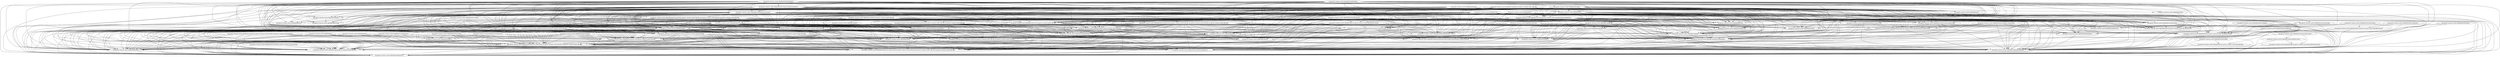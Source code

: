 digraph G {
  "org.apache.commons.math3.dfp$Dfp#subtract(org.apache.commons.math3.dfp.Dfp)" -> "org.apache.commons.math3.dfp$Dfp#compare(org.apache.commons.math3.dfp.Dfp,org.apache.commons.math3.dfp.Dfp)";
  "org.apache.commons.math3.dfp$Dfp#subtract(org.apache.commons.math3.dfp.Dfp)" -> "org.apache.commons.math3.dfp$Dfp#isNaN()";
  "org.apache.commons.math3.dfp$Dfp#subtract(org.apache.commons.math3.dfp.Dfp)" -> "org.apache.commons.math3.dfp$Dfp#Dfp(org.apache.commons.math3.dfp.Dfp)";
  "org.apache.commons.math3.dfp$Dfp#subtract(org.apache.commons.math3.dfp.Dfp)" -> "org.apache.commons.math3.dfp$Dfp#trap(int,java.lang.String,org.apache.commons.math3.dfp.Dfp,org.apache.commons.math3.dfp.Dfp,org.apache.commons.math3.dfp.Dfp)";
  "org.apache.commons.math3.dfp$Dfp#subtract(org.apache.commons.math3.dfp.Dfp)" -> "org.apache.commons.math3.dfp$DfpField#getRoundingMode()";
  "org.apache.commons.math3.dfp$Dfp#subtract(org.apache.commons.math3.dfp.Dfp)" -> "org.apache.commons.math3.dfp$DfpField#setIEEEFlagsBits(int)";
  "org.apache.commons.math3.dfp$Dfp#subtract(org.apache.commons.math3.dfp.Dfp)" -> "org.apache.commons.math3.dfp$Dfp#shiftLeft()";
  "org.apache.commons.math3.dfp$Dfp#subtract(org.apache.commons.math3.dfp.Dfp)" -> "org.apache.commons.math3.dfp$Dfp#align(int)";
  "org.apache.commons.math3.dfp$Dfp#subtract(org.apache.commons.math3.dfp.Dfp)" -> "org.apache.commons.math3.dfp$Dfp#negate()";
  "org.apache.commons.math3.dfp$Dfp#subtract(org.apache.commons.math3.dfp.Dfp)" -> "org.apache.commons.math3.dfp$Dfp#add(org.apache.commons.math3.dfp.Dfp)";
  "org.apache.commons.math3.dfp$Dfp#subtract(org.apache.commons.math3.dfp.Dfp)" -> "org.apache.commons.math3.dfp$Dfp#newInstance(org.apache.commons.math3.dfp.Dfp)";
  "org.apache.commons.math3.dfp$Dfp#subtract(org.apache.commons.math3.dfp.Dfp)" -> "org.apache.commons.math3.dfp$DfpField#getZero()";
  "org.apache.commons.math3.dfp$Dfp#subtract(org.apache.commons.math3.dfp.Dfp)" -> "org.apache.commons.math3.dfp$Dfp#dotrap(int,java.lang.String,org.apache.commons.math3.dfp.Dfp,org.apache.commons.math3.dfp.Dfp)";
  "org.apache.commons.math3.dfp$Dfp#subtract(org.apache.commons.math3.dfp.Dfp)" -> "org.apache.commons.math3.dfp$Dfp#shiftRight()";
  "org.apache.commons.math3.dfp$Dfp#subtract(org.apache.commons.math3.dfp.Dfp)" -> "org.apache.commons.math3.dfp$DfpField#getRadixDigits()";
  "org.apache.commons.math3.dfp$Dfp#subtract(org.apache.commons.math3.dfp.Dfp)" -> "org.apache.commons.math3.dfp$Dfp#round(int)";
  "org.apache.commons.math3.dfp$Dfp#subtract(org.apache.commons.math3.dfp.Dfp)" -> "org.apache.commons.math3.dfp$Dfp#complement(int)";
  "org.apache.commons.math3.dfp$Dfp#subtract(org.apache.commons.math3.dfp.Dfp)" -> "org.apache.commons.math3.dfp$Dfp#getZero()";
  "org.apache.commons.math3.dfp$Dfp#align(int)" -> "org.apache.commons.math3.dfp$Dfp#Dfp(org.apache.commons.math3.dfp.Dfp)";
  "org.apache.commons.math3.dfp$Dfp#align(int)" -> "org.apache.commons.math3.dfp$Dfp#trap(int,java.lang.String,org.apache.commons.math3.dfp.Dfp,org.apache.commons.math3.dfp.Dfp,org.apache.commons.math3.dfp.Dfp)";
  "org.apache.commons.math3.dfp$Dfp#align(int)" -> "org.apache.commons.math3.dfp$DfpField#setIEEEFlagsBits(int)";
  "org.apache.commons.math3.dfp$Dfp#align(int)" -> "org.apache.commons.math3.dfp$Dfp#shiftLeft()";
  "org.apache.commons.math3.dfp$Dfp#align(int)" -> "org.apache.commons.math3.dfp$Dfp#newInstance(org.apache.commons.math3.dfp.Dfp)";
  "org.apache.commons.math3.dfp$Dfp#align(int)" -> "org.apache.commons.math3.dfp$DfpField#getZero()";
  "org.apache.commons.math3.dfp$Dfp#align(int)" -> "org.apache.commons.math3.dfp$Dfp#dotrap(int,java.lang.String,org.apache.commons.math3.dfp.Dfp,org.apache.commons.math3.dfp.Dfp)";
  "org.apache.commons.math3.dfp$Dfp#align(int)" -> "org.apache.commons.math3.dfp$Dfp#shiftRight()";
  "org.apache.commons.math3.dfp$Dfp#align(int)" -> "org.apache.commons.math3.dfp$DfpField#getRadixDigits()";
  "org.apache.commons.math3.dfp$Dfp#align(int)" -> "org.apache.commons.math3.dfp$Dfp#getZero()";
  "org.apache.commons.math3.dfp$Dfp#negate()" -> "org.apache.commons.math3.dfp$Dfp#Dfp(org.apache.commons.math3.dfp.Dfp)";
  "org.apache.commons.math3.dfp$Dfp#negate()" -> "org.apache.commons.math3.dfp$Dfp#trap(int,java.lang.String,org.apache.commons.math3.dfp.Dfp,org.apache.commons.math3.dfp.Dfp,org.apache.commons.math3.dfp.Dfp)";
  "org.apache.commons.math3.dfp$Dfp#negate()" -> "org.apache.commons.math3.dfp$DfpField#setIEEEFlagsBits(int)";
  "org.apache.commons.math3.dfp$Dfp#negate()" -> "org.apache.commons.math3.dfp$Dfp#newInstance(org.apache.commons.math3.dfp.Dfp)";
  "org.apache.commons.math3.dfp$Dfp#negate()" -> "org.apache.commons.math3.dfp$DfpField#getZero()";
  "org.apache.commons.math3.dfp$Dfp#negate()" -> "org.apache.commons.math3.dfp$Dfp#dotrap(int,java.lang.String,org.apache.commons.math3.dfp.Dfp,org.apache.commons.math3.dfp.Dfp)";
  "org.apache.commons.math3.dfp$Dfp#negate()" -> "org.apache.commons.math3.dfp$DfpField#getRadixDigits()";
  "org.apache.commons.math3.dfp$Dfp#negate()" -> "org.apache.commons.math3.dfp$Dfp#getZero()";
  "org.apache.commons.math3.dfp$Dfp#add(org.apache.commons.math3.dfp.Dfp)" -> "org.apache.commons.math3.dfp$Dfp#compare(org.apache.commons.math3.dfp.Dfp,org.apache.commons.math3.dfp.Dfp)";
  "org.apache.commons.math3.dfp$Dfp#add(org.apache.commons.math3.dfp.Dfp)" -> "org.apache.commons.math3.dfp$Dfp#isNaN()";
  "org.apache.commons.math3.dfp$Dfp#add(org.apache.commons.math3.dfp.Dfp)" -> "org.apache.commons.math3.dfp$Dfp#Dfp(org.apache.commons.math3.dfp.Dfp)";
  "org.apache.commons.math3.dfp$Dfp#add(org.apache.commons.math3.dfp.Dfp)" -> "org.apache.commons.math3.dfp$Dfp#trap(int,java.lang.String,org.apache.commons.math3.dfp.Dfp,org.apache.commons.math3.dfp.Dfp,org.apache.commons.math3.dfp.Dfp)";
  "org.apache.commons.math3.dfp$Dfp#add(org.apache.commons.math3.dfp.Dfp)" -> "org.apache.commons.math3.dfp$DfpField#getRoundingMode()";
  "org.apache.commons.math3.dfp$Dfp#add(org.apache.commons.math3.dfp.Dfp)" -> "org.apache.commons.math3.dfp$DfpField#setIEEEFlagsBits(int)";
  "org.apache.commons.math3.dfp$Dfp#add(org.apache.commons.math3.dfp.Dfp)" -> "org.apache.commons.math3.dfp$Dfp#shiftLeft()";
  "org.apache.commons.math3.dfp$Dfp#add(org.apache.commons.math3.dfp.Dfp)" -> "org.apache.commons.math3.dfp$Dfp#align(int)";
  "org.apache.commons.math3.dfp$Dfp#add(org.apache.commons.math3.dfp.Dfp)" -> "org.apache.commons.math3.dfp$Dfp#newInstance(org.apache.commons.math3.dfp.Dfp)";
  "org.apache.commons.math3.dfp$Dfp#add(org.apache.commons.math3.dfp.Dfp)" -> "org.apache.commons.math3.dfp$DfpField#getZero()";
  "org.apache.commons.math3.dfp$Dfp#add(org.apache.commons.math3.dfp.Dfp)" -> "org.apache.commons.math3.dfp$Dfp#dotrap(int,java.lang.String,org.apache.commons.math3.dfp.Dfp,org.apache.commons.math3.dfp.Dfp)";
  "org.apache.commons.math3.dfp$Dfp#add(org.apache.commons.math3.dfp.Dfp)" -> "org.apache.commons.math3.dfp$Dfp#shiftRight()";
  "org.apache.commons.math3.dfp$Dfp#add(org.apache.commons.math3.dfp.Dfp)" -> "org.apache.commons.math3.dfp$DfpField#getRadixDigits()";
  "org.apache.commons.math3.dfp$Dfp#add(org.apache.commons.math3.dfp.Dfp)" -> "org.apache.commons.math3.dfp$Dfp#round(int)";
  "org.apache.commons.math3.dfp$Dfp#add(org.apache.commons.math3.dfp.Dfp)" -> "org.apache.commons.math3.dfp$Dfp#complement(int)";
  "org.apache.commons.math3.dfp$Dfp#add(org.apache.commons.math3.dfp.Dfp)" -> "org.apache.commons.math3.dfp$Dfp#getZero()";
  "org.apache.commons.math3.dfp$Dfp#newInstance(org.apache.commons.math3.dfp.Dfp)" -> "org.apache.commons.math3.dfp$Dfp#Dfp(org.apache.commons.math3.dfp.Dfp)";
  "org.apache.commons.math3.dfp$Dfp#newInstance(org.apache.commons.math3.dfp.Dfp)" -> "org.apache.commons.math3.dfp$Dfp#trap(int,java.lang.String,org.apache.commons.math3.dfp.Dfp,org.apache.commons.math3.dfp.Dfp,org.apache.commons.math3.dfp.Dfp)";
  "org.apache.commons.math3.dfp$Dfp#newInstance(org.apache.commons.math3.dfp.Dfp)" -> "org.apache.commons.math3.dfp$DfpField#setIEEEFlagsBits(int)";
  "org.apache.commons.math3.dfp$Dfp#newInstance(org.apache.commons.math3.dfp.Dfp)" -> "org.apache.commons.math3.dfp$DfpField#getZero()";
  "org.apache.commons.math3.dfp$Dfp#newInstance(org.apache.commons.math3.dfp.Dfp)" -> "org.apache.commons.math3.dfp$Dfp#dotrap(int,java.lang.String,org.apache.commons.math3.dfp.Dfp,org.apache.commons.math3.dfp.Dfp)";
  "org.apache.commons.math3.dfp$Dfp#newInstance(org.apache.commons.math3.dfp.Dfp)" -> "org.apache.commons.math3.dfp$DfpField#getRadixDigits()";
  "org.apache.commons.math3.dfp$Dfp#newInstance(org.apache.commons.math3.dfp.Dfp)" -> "org.apache.commons.math3.dfp$Dfp#getZero()";
  "org.apache.commons.math3.dfp$Dfp#dotrap(int,java.lang.String,org.apache.commons.math3.dfp.Dfp,org.apache.commons.math3.dfp.Dfp)" -> "org.apache.commons.math3.dfp$Dfp#Dfp(org.apache.commons.math3.dfp.Dfp)";
  "org.apache.commons.math3.dfp$Dfp#dotrap(int,java.lang.String,org.apache.commons.math3.dfp.Dfp,org.apache.commons.math3.dfp.Dfp)" -> "org.apache.commons.math3.dfp$Dfp#trap(int,java.lang.String,org.apache.commons.math3.dfp.Dfp,org.apache.commons.math3.dfp.Dfp,org.apache.commons.math3.dfp.Dfp)";
  "org.apache.commons.math3.dfp$Dfp#dotrap(int,java.lang.String,org.apache.commons.math3.dfp.Dfp,org.apache.commons.math3.dfp.Dfp)" -> "org.apache.commons.math3.dfp$DfpField#setIEEEFlagsBits(int)";
  "org.apache.commons.math3.dfp$Dfp#dotrap(int,java.lang.String,org.apache.commons.math3.dfp.Dfp,org.apache.commons.math3.dfp.Dfp)" -> "org.apache.commons.math3.dfp$Dfp#newInstance(org.apache.commons.math3.dfp.Dfp)";
  "org.apache.commons.math3.dfp$Dfp#dotrap(int,java.lang.String,org.apache.commons.math3.dfp.Dfp,org.apache.commons.math3.dfp.Dfp)" -> "org.apache.commons.math3.dfp$DfpField#getZero()";
  "org.apache.commons.math3.dfp$Dfp#dotrap(int,java.lang.String,org.apache.commons.math3.dfp.Dfp,org.apache.commons.math3.dfp.Dfp)" -> "org.apache.commons.math3.dfp$DfpField#getRadixDigits()";
  "org.apache.commons.math3.dfp$Dfp#dotrap(int,java.lang.String,org.apache.commons.math3.dfp.Dfp,org.apache.commons.math3.dfp.Dfp)" -> "org.apache.commons.math3.dfp$Dfp#getZero()";
  "org.apache.commons.math3.dfp$Dfp#round(int)" -> "org.apache.commons.math3.dfp$DfpField#getRoundingMode()";
  "org.apache.commons.math3.dfp$Dfp#round(int)" -> "org.apache.commons.math3.dfp$DfpField#setIEEEFlagsBits(int)";
  "org.apache.commons.math3.dfp$Dfp#round(int)" -> "org.apache.commons.math3.dfp$Dfp#shiftRight()";
  "org.apache.commons.math3.dfp$Dfp#getZero()" -> "org.apache.commons.math3.dfp$DfpField#getZero()";
  "org.apache.commons.math3.dfp$Dfp#unequal(org.apache.commons.math3.dfp.Dfp)" -> "org.apache.commons.math3.dfp$Dfp#compare(org.apache.commons.math3.dfp.Dfp,org.apache.commons.math3.dfp.Dfp)";
  "org.apache.commons.math3.dfp$Dfp#unequal(org.apache.commons.math3.dfp.Dfp)" -> "org.apache.commons.math3.dfp$Dfp#greaterThan(org.apache.commons.math3.dfp.Dfp)";
  "org.apache.commons.math3.dfp$Dfp#unequal(org.apache.commons.math3.dfp.Dfp)" -> "org.apache.commons.math3.dfp$Dfp#isNaN()";
  "org.apache.commons.math3.dfp$Dfp#unequal(org.apache.commons.math3.dfp.Dfp)" -> "org.apache.commons.math3.dfp$Dfp#Dfp(org.apache.commons.math3.dfp.Dfp)";
  "org.apache.commons.math3.dfp$Dfp#unequal(org.apache.commons.math3.dfp.Dfp)" -> "org.apache.commons.math3.dfp$Dfp#trap(int,java.lang.String,org.apache.commons.math3.dfp.Dfp,org.apache.commons.math3.dfp.Dfp,org.apache.commons.math3.dfp.Dfp)";
  "org.apache.commons.math3.dfp$Dfp#unequal(org.apache.commons.math3.dfp.Dfp)" -> "org.apache.commons.math3.dfp$DfpField#setIEEEFlagsBits(int)";
  "org.apache.commons.math3.dfp$Dfp#unequal(org.apache.commons.math3.dfp.Dfp)" -> "org.apache.commons.math3.dfp$Dfp#lessThan(org.apache.commons.math3.dfp.Dfp)";
  "org.apache.commons.math3.dfp$Dfp#unequal(org.apache.commons.math3.dfp.Dfp)" -> "org.apache.commons.math3.dfp$Dfp#newInstance(org.apache.commons.math3.dfp.Dfp)";
  "org.apache.commons.math3.dfp$Dfp#unequal(org.apache.commons.math3.dfp.Dfp)" -> "org.apache.commons.math3.dfp$DfpField#getZero()";
  "org.apache.commons.math3.dfp$Dfp#unequal(org.apache.commons.math3.dfp.Dfp)" -> "org.apache.commons.math3.dfp$Dfp#dotrap(int,java.lang.String,org.apache.commons.math3.dfp.Dfp,org.apache.commons.math3.dfp.Dfp)";
  "org.apache.commons.math3.dfp$Dfp#unequal(org.apache.commons.math3.dfp.Dfp)" -> "org.apache.commons.math3.dfp$DfpField#getRadixDigits()";
  "org.apache.commons.math3.dfp$Dfp#unequal(org.apache.commons.math3.dfp.Dfp)" -> "org.apache.commons.math3.dfp$Dfp#getZero()";
  "org.apache.commons.math3.dfp$Dfp#greaterThan(org.apache.commons.math3.dfp.Dfp)" -> "org.apache.commons.math3.dfp$Dfp#compare(org.apache.commons.math3.dfp.Dfp,org.apache.commons.math3.dfp.Dfp)";
  "org.apache.commons.math3.dfp$Dfp#greaterThan(org.apache.commons.math3.dfp.Dfp)" -> "org.apache.commons.math3.dfp$Dfp#isNaN()";
  "org.apache.commons.math3.dfp$Dfp#greaterThan(org.apache.commons.math3.dfp.Dfp)" -> "org.apache.commons.math3.dfp$Dfp#Dfp(org.apache.commons.math3.dfp.Dfp)";
  "org.apache.commons.math3.dfp$Dfp#greaterThan(org.apache.commons.math3.dfp.Dfp)" -> "org.apache.commons.math3.dfp$Dfp#trap(int,java.lang.String,org.apache.commons.math3.dfp.Dfp,org.apache.commons.math3.dfp.Dfp,org.apache.commons.math3.dfp.Dfp)";
  "org.apache.commons.math3.dfp$Dfp#greaterThan(org.apache.commons.math3.dfp.Dfp)" -> "org.apache.commons.math3.dfp$DfpField#setIEEEFlagsBits(int)";
  "org.apache.commons.math3.dfp$Dfp#greaterThan(org.apache.commons.math3.dfp.Dfp)" -> "org.apache.commons.math3.dfp$Dfp#newInstance(org.apache.commons.math3.dfp.Dfp)";
  "org.apache.commons.math3.dfp$Dfp#greaterThan(org.apache.commons.math3.dfp.Dfp)" -> "org.apache.commons.math3.dfp$DfpField#getZero()";
  "org.apache.commons.math3.dfp$Dfp#greaterThan(org.apache.commons.math3.dfp.Dfp)" -> "org.apache.commons.math3.dfp$Dfp#dotrap(int,java.lang.String,org.apache.commons.math3.dfp.Dfp,org.apache.commons.math3.dfp.Dfp)";
  "org.apache.commons.math3.dfp$Dfp#greaterThan(org.apache.commons.math3.dfp.Dfp)" -> "org.apache.commons.math3.dfp$DfpField#getRadixDigits()";
  "org.apache.commons.math3.dfp$Dfp#greaterThan(org.apache.commons.math3.dfp.Dfp)" -> "org.apache.commons.math3.dfp$Dfp#getZero()";
  "org.apache.commons.math3.dfp$Dfp#lessThan(org.apache.commons.math3.dfp.Dfp)" -> "org.apache.commons.math3.dfp$Dfp#compare(org.apache.commons.math3.dfp.Dfp,org.apache.commons.math3.dfp.Dfp)";
  "org.apache.commons.math3.dfp$Dfp#lessThan(org.apache.commons.math3.dfp.Dfp)" -> "org.apache.commons.math3.dfp$Dfp#isNaN()";
  "org.apache.commons.math3.dfp$Dfp#lessThan(org.apache.commons.math3.dfp.Dfp)" -> "org.apache.commons.math3.dfp$Dfp#Dfp(org.apache.commons.math3.dfp.Dfp)";
  "org.apache.commons.math3.dfp$Dfp#lessThan(org.apache.commons.math3.dfp.Dfp)" -> "org.apache.commons.math3.dfp$Dfp#trap(int,java.lang.String,org.apache.commons.math3.dfp.Dfp,org.apache.commons.math3.dfp.Dfp,org.apache.commons.math3.dfp.Dfp)";
  "org.apache.commons.math3.dfp$Dfp#lessThan(org.apache.commons.math3.dfp.Dfp)" -> "org.apache.commons.math3.dfp$DfpField#setIEEEFlagsBits(int)";
  "org.apache.commons.math3.dfp$Dfp#lessThan(org.apache.commons.math3.dfp.Dfp)" -> "org.apache.commons.math3.dfp$Dfp#newInstance(org.apache.commons.math3.dfp.Dfp)";
  "org.apache.commons.math3.dfp$Dfp#lessThan(org.apache.commons.math3.dfp.Dfp)" -> "org.apache.commons.math3.dfp$DfpField#getZero()";
  "org.apache.commons.math3.dfp$Dfp#lessThan(org.apache.commons.math3.dfp.Dfp)" -> "org.apache.commons.math3.dfp$Dfp#dotrap(int,java.lang.String,org.apache.commons.math3.dfp.Dfp,org.apache.commons.math3.dfp.Dfp)";
  "org.apache.commons.math3.dfp$Dfp#lessThan(org.apache.commons.math3.dfp.Dfp)" -> "org.apache.commons.math3.dfp$DfpField#getRadixDigits()";
  "org.apache.commons.math3.dfp$Dfp#lessThan(org.apache.commons.math3.dfp.Dfp)" -> "org.apache.commons.math3.dfp$Dfp#getZero()";
  "org.apache.commons.math3.dfp$Dfp#isZero()" -> "org.apache.commons.math3.dfp$Dfp#isNaN()";
  "org.apache.commons.math3.dfp$Dfp#isZero()" -> "org.apache.commons.math3.dfp$Dfp#Dfp(org.apache.commons.math3.dfp.Dfp)";
  "org.apache.commons.math3.dfp$Dfp#isZero()" -> "org.apache.commons.math3.dfp$Dfp#trap(int,java.lang.String,org.apache.commons.math3.dfp.Dfp,org.apache.commons.math3.dfp.Dfp,org.apache.commons.math3.dfp.Dfp)";
  "org.apache.commons.math3.dfp$Dfp#isZero()" -> "org.apache.commons.math3.dfp$DfpField#setIEEEFlagsBits(int)";
  "org.apache.commons.math3.dfp$Dfp#isZero()" -> "org.apache.commons.math3.dfp$Dfp#isInfinite()";
  "org.apache.commons.math3.dfp$Dfp#isZero()" -> "org.apache.commons.math3.dfp$Dfp#newInstance(org.apache.commons.math3.dfp.Dfp)";
  "org.apache.commons.math3.dfp$Dfp#isZero()" -> "org.apache.commons.math3.dfp$DfpField#getZero()";
  "org.apache.commons.math3.dfp$Dfp#isZero()" -> "org.apache.commons.math3.dfp$Dfp#dotrap(int,java.lang.String,org.apache.commons.math3.dfp.Dfp,org.apache.commons.math3.dfp.Dfp)";
  "org.apache.commons.math3.dfp$Dfp#isZero()" -> "org.apache.commons.math3.dfp$DfpField#getRadixDigits()";
  "org.apache.commons.math3.dfp$Dfp#isZero()" -> "org.apache.commons.math3.dfp$Dfp#getZero()";
  "org.apache.commons.math3.dfp$Dfp#getTwo()" -> "org.apache.commons.math3.dfp$DfpField#getTwo()";
  "org.apache.commons.math3.dfp$Dfp#Dfp(org.apache.commons.math3.dfp.DfpField,byte)" -> "org.apache.commons.math3.dfp$Dfp#Dfp(org.apache.commons.math3.dfp.DfpField,long)";
  "org.apache.commons.math3.dfp$Dfp#Dfp(org.apache.commons.math3.dfp.DfpField,byte)" -> "org.apache.commons.math3.dfp$DfpField#getRadixDigits()";
  "org.apache.commons.math3.dfp$Dfp#Dfp(org.apache.commons.math3.dfp.DfpField,long)" -> "org.apache.commons.math3.dfp$DfpField#getRadixDigits()";
  "org.apache.commons.math3.dfp$DfpField#newDfp(double)" -> "org.apache.commons.math3.dfp$Dfp#compare(org.apache.commons.math3.dfp.Dfp,org.apache.commons.math3.dfp.Dfp)";
  "org.apache.commons.math3.dfp$DfpField#newDfp(double)" -> "org.apache.commons.math3.dfp$DfpField#getTwo()";
  "org.apache.commons.math3.dfp$DfpField#newDfp(double)" -> "org.apache.commons.math3.dfp$Dfp#isNaN()";
  "org.apache.commons.math3.dfp$DfpField#newDfp(double)" -> "org.apache.commons.math3.dfp$Dfp#Dfp(org.apache.commons.math3.dfp.DfpField,long)";
  "org.apache.commons.math3.dfp$DfpField#newDfp(double)" -> "org.apache.commons.math3.dfp$Dfp#Dfp(org.apache.commons.math3.dfp.DfpField,double)";
  "org.apache.commons.math3.dfp$DfpField#newDfp(double)" -> "org.apache.commons.math3.dfp$Dfp#Dfp(org.apache.commons.math3.dfp.Dfp)";
  "org.apache.commons.math3.dfp$DfpField#newDfp(double)" -> "org.apache.commons.math3.dfp$Dfp#trap(int,java.lang.String,org.apache.commons.math3.dfp.Dfp,org.apache.commons.math3.dfp.Dfp,org.apache.commons.math3.dfp.Dfp)";
  "org.apache.commons.math3.dfp$DfpField#newDfp(double)" -> "org.apache.commons.math3.dfp$DfpField#getRoundingMode()";
  "org.apache.commons.math3.dfp$DfpField#newDfp(double)" -> "org.apache.commons.math3.dfp$DfpField#setIEEEFlagsBits(int)";
  "org.apache.commons.math3.dfp$DfpField#newDfp(double)" -> "org.apache.commons.math3.dfp$Dfp#shiftLeft()";
  "org.apache.commons.math3.dfp$DfpField#newDfp(double)" -> "org.apache.commons.math3.dfp$Dfp#align(int)";
  "org.apache.commons.math3.dfp$DfpField#newDfp(double)" -> "org.apache.commons.math3.dfp$DfpField$RoundingMode#DfpField$RoundingMode(java.lang.String,int)";
  "org.apache.commons.math3.dfp$DfpField#newDfp(double)" -> "org.apache.commons.math3.dfp$Dfp#negate()";
  "org.apache.commons.math3.dfp$DfpField#newDfp(double)" -> "org.apache.commons.math3.dfp$Dfp#add(org.apache.commons.math3.dfp.Dfp)";
  "org.apache.commons.math3.dfp$DfpField#newDfp(double)" -> "org.apache.commons.math3.dfp$Dfp#multiply(org.apache.commons.math3.dfp.Dfp)";
  "org.apache.commons.math3.dfp$DfpField#newDfp(double)" -> "org.apache.commons.math3.dfp$Dfp#divide(org.apache.commons.math3.dfp.Dfp)";
  "org.apache.commons.math3.dfp$DfpField#newDfp(double)" -> "org.apache.commons.math3.dfp$Dfp#newInstance(org.apache.commons.math3.dfp.Dfp)";
  "org.apache.commons.math3.dfp$DfpField#newDfp(double)" -> "org.apache.commons.math3.dfp$DfpField#getZero()";
  "org.apache.commons.math3.dfp$DfpField#newDfp(double)" -> "org.apache.commons.math3.dfp$DfpField$RoundingMode#<clinit>()";
  "org.apache.commons.math3.dfp$DfpField#newDfp(double)" -> "org.apache.commons.math3.dfp$Dfp#dotrap(int,java.lang.String,org.apache.commons.math3.dfp.Dfp,org.apache.commons.math3.dfp.Dfp)";
  "org.apache.commons.math3.dfp$DfpField#newDfp(double)" -> "org.apache.commons.math3.dfp$Dfp#shiftRight()";
  "org.apache.commons.math3.dfp$DfpField#newDfp(double)" -> "org.apache.commons.math3.dfp$DfpField#getRadixDigits()";
  "org.apache.commons.math3.dfp$DfpField#newDfp(double)" -> "org.apache.commons.math3.dfp$Dfp#round(int)";
  "org.apache.commons.math3.dfp$DfpField#newDfp(double)" -> "org.apache.commons.math3.dfp$DfpField#getOne()";
  "org.apache.commons.math3.dfp$DfpField#newDfp(double)" -> "org.apache.commons.math3.dfp$Dfp#complement(int)";
  "org.apache.commons.math3.dfp$DfpField#newDfp(double)" -> "org.apache.commons.math3.dfp$Dfp#getZero()";
  "org.apache.commons.math3.dfp$Dfp#Dfp(org.apache.commons.math3.dfp.DfpField,double)" -> "org.apache.commons.math3.dfp$Dfp#compare(org.apache.commons.math3.dfp.Dfp,org.apache.commons.math3.dfp.Dfp)";
  "org.apache.commons.math3.dfp$Dfp#Dfp(org.apache.commons.math3.dfp.DfpField,double)" -> "org.apache.commons.math3.dfp$DfpField#getTwo()";
  "org.apache.commons.math3.dfp$Dfp#Dfp(org.apache.commons.math3.dfp.DfpField,double)" -> "org.apache.commons.math3.dfp$Dfp#isNaN()";
  "org.apache.commons.math3.dfp$Dfp#Dfp(org.apache.commons.math3.dfp.DfpField,double)" -> "org.apache.commons.math3.dfp$Dfp#Dfp(org.apache.commons.math3.dfp.DfpField,long)";
  "org.apache.commons.math3.dfp$Dfp#Dfp(org.apache.commons.math3.dfp.DfpField,double)" -> "org.apache.commons.math3.dfp$Dfp#Dfp(org.apache.commons.math3.dfp.Dfp)";
  "org.apache.commons.math3.dfp$Dfp#Dfp(org.apache.commons.math3.dfp.DfpField,double)" -> "org.apache.commons.math3.dfp$Dfp#trap(int,java.lang.String,org.apache.commons.math3.dfp.Dfp,org.apache.commons.math3.dfp.Dfp,org.apache.commons.math3.dfp.Dfp)";
  "org.apache.commons.math3.dfp$Dfp#Dfp(org.apache.commons.math3.dfp.DfpField,double)" -> "org.apache.commons.math3.dfp$DfpField#getRoundingMode()";
  "org.apache.commons.math3.dfp$Dfp#Dfp(org.apache.commons.math3.dfp.DfpField,double)" -> "org.apache.commons.math3.dfp$DfpField#setIEEEFlagsBits(int)";
  "org.apache.commons.math3.dfp$Dfp#Dfp(org.apache.commons.math3.dfp.DfpField,double)" -> "org.apache.commons.math3.dfp$Dfp#shiftLeft()";
  "org.apache.commons.math3.dfp$Dfp#Dfp(org.apache.commons.math3.dfp.DfpField,double)" -> "org.apache.commons.math3.dfp$Dfp#align(int)";
  "org.apache.commons.math3.dfp$Dfp#Dfp(org.apache.commons.math3.dfp.DfpField,double)" -> "org.apache.commons.math3.dfp$DfpField$RoundingMode#DfpField$RoundingMode(java.lang.String,int)";
  "org.apache.commons.math3.dfp$Dfp#Dfp(org.apache.commons.math3.dfp.DfpField,double)" -> "org.apache.commons.math3.dfp$Dfp#negate()";
  "org.apache.commons.math3.dfp$Dfp#Dfp(org.apache.commons.math3.dfp.DfpField,double)" -> "org.apache.commons.math3.dfp$Dfp#add(org.apache.commons.math3.dfp.Dfp)";
  "org.apache.commons.math3.dfp$Dfp#Dfp(org.apache.commons.math3.dfp.DfpField,double)" -> "org.apache.commons.math3.dfp$Dfp#multiply(org.apache.commons.math3.dfp.Dfp)";
  "org.apache.commons.math3.dfp$Dfp#Dfp(org.apache.commons.math3.dfp.DfpField,double)" -> "org.apache.commons.math3.dfp$Dfp#divide(org.apache.commons.math3.dfp.Dfp)";
  "org.apache.commons.math3.dfp$Dfp#Dfp(org.apache.commons.math3.dfp.DfpField,double)" -> "org.apache.commons.math3.dfp$Dfp#newInstance(org.apache.commons.math3.dfp.Dfp)";
  "org.apache.commons.math3.dfp$Dfp#Dfp(org.apache.commons.math3.dfp.DfpField,double)" -> "org.apache.commons.math3.dfp$DfpField#getZero()";
  "org.apache.commons.math3.dfp$Dfp#Dfp(org.apache.commons.math3.dfp.DfpField,double)" -> "org.apache.commons.math3.dfp$DfpField$RoundingMode#<clinit>()";
  "org.apache.commons.math3.dfp$Dfp#Dfp(org.apache.commons.math3.dfp.DfpField,double)" -> "org.apache.commons.math3.dfp$Dfp#dotrap(int,java.lang.String,org.apache.commons.math3.dfp.Dfp,org.apache.commons.math3.dfp.Dfp)";
  "org.apache.commons.math3.dfp$Dfp#Dfp(org.apache.commons.math3.dfp.DfpField,double)" -> "org.apache.commons.math3.dfp$Dfp#shiftRight()";
  "org.apache.commons.math3.dfp$Dfp#Dfp(org.apache.commons.math3.dfp.DfpField,double)" -> "org.apache.commons.math3.dfp$DfpField#getRadixDigits()";
  "org.apache.commons.math3.dfp$Dfp#Dfp(org.apache.commons.math3.dfp.DfpField,double)" -> "org.apache.commons.math3.dfp$Dfp#round(int)";
  "org.apache.commons.math3.dfp$Dfp#Dfp(org.apache.commons.math3.dfp.DfpField,double)" -> "org.apache.commons.math3.dfp$DfpField#getOne()";
  "org.apache.commons.math3.dfp$Dfp#Dfp(org.apache.commons.math3.dfp.DfpField,double)" -> "org.apache.commons.math3.dfp$Dfp#complement(int)";
  "org.apache.commons.math3.dfp$Dfp#Dfp(org.apache.commons.math3.dfp.DfpField,double)" -> "org.apache.commons.math3.dfp$Dfp#getZero()";
  "org.apache.commons.math3.dfp$Dfp#multiply(org.apache.commons.math3.dfp.Dfp)" -> "org.apache.commons.math3.dfp$Dfp#isNaN()";
  "org.apache.commons.math3.dfp$Dfp#multiply(org.apache.commons.math3.dfp.Dfp)" -> "org.apache.commons.math3.dfp$Dfp#Dfp(org.apache.commons.math3.dfp.Dfp)";
  "org.apache.commons.math3.dfp$Dfp#multiply(org.apache.commons.math3.dfp.Dfp)" -> "org.apache.commons.math3.dfp$Dfp#trap(int,java.lang.String,org.apache.commons.math3.dfp.Dfp,org.apache.commons.math3.dfp.Dfp,org.apache.commons.math3.dfp.Dfp)";
  "org.apache.commons.math3.dfp$Dfp#multiply(org.apache.commons.math3.dfp.Dfp)" -> "org.apache.commons.math3.dfp$DfpField#getRoundingMode()";
  "org.apache.commons.math3.dfp$Dfp#multiply(org.apache.commons.math3.dfp.Dfp)" -> "org.apache.commons.math3.dfp$DfpField#setIEEEFlagsBits(int)";
  "org.apache.commons.math3.dfp$Dfp#multiply(org.apache.commons.math3.dfp.Dfp)" -> "org.apache.commons.math3.dfp$Dfp#newInstance(org.apache.commons.math3.dfp.Dfp)";
  "org.apache.commons.math3.dfp$Dfp#multiply(org.apache.commons.math3.dfp.Dfp)" -> "org.apache.commons.math3.dfp$DfpField#getZero()";
  "org.apache.commons.math3.dfp$Dfp#multiply(org.apache.commons.math3.dfp.Dfp)" -> "org.apache.commons.math3.dfp$Dfp#dotrap(int,java.lang.String,org.apache.commons.math3.dfp.Dfp,org.apache.commons.math3.dfp.Dfp)";
  "org.apache.commons.math3.dfp$Dfp#multiply(org.apache.commons.math3.dfp.Dfp)" -> "org.apache.commons.math3.dfp$Dfp#shiftRight()";
  "org.apache.commons.math3.dfp$Dfp#multiply(org.apache.commons.math3.dfp.Dfp)" -> "org.apache.commons.math3.dfp$DfpField#getRadixDigits()";
  "org.apache.commons.math3.dfp$Dfp#multiply(org.apache.commons.math3.dfp.Dfp)" -> "org.apache.commons.math3.dfp$Dfp#round(int)";
  "org.apache.commons.math3.dfp$Dfp#multiply(org.apache.commons.math3.dfp.Dfp)" -> "org.apache.commons.math3.dfp$Dfp#getZero()";
  "org.apache.commons.math3.dfp$Dfp#divide(org.apache.commons.math3.dfp.Dfp)" -> "org.apache.commons.math3.dfp$Dfp#isNaN()";
  "org.apache.commons.math3.dfp$Dfp#divide(org.apache.commons.math3.dfp.Dfp)" -> "org.apache.commons.math3.dfp$Dfp#Dfp(org.apache.commons.math3.dfp.Dfp)";
  "org.apache.commons.math3.dfp$Dfp#divide(org.apache.commons.math3.dfp.Dfp)" -> "org.apache.commons.math3.dfp$Dfp#trap(int,java.lang.String,org.apache.commons.math3.dfp.Dfp,org.apache.commons.math3.dfp.Dfp,org.apache.commons.math3.dfp.Dfp)";
  "org.apache.commons.math3.dfp$Dfp#divide(org.apache.commons.math3.dfp.Dfp)" -> "org.apache.commons.math3.dfp$DfpField#getRoundingMode()";
  "org.apache.commons.math3.dfp$Dfp#divide(org.apache.commons.math3.dfp.Dfp)" -> "org.apache.commons.math3.dfp$DfpField#setIEEEFlagsBits(int)";
  "org.apache.commons.math3.dfp$Dfp#divide(org.apache.commons.math3.dfp.Dfp)" -> "org.apache.commons.math3.dfp$DfpField$RoundingMode#DfpField$RoundingMode(java.lang.String,int)";
  "org.apache.commons.math3.dfp$Dfp#divide(org.apache.commons.math3.dfp.Dfp)" -> "org.apache.commons.math3.dfp$Dfp#newInstance(org.apache.commons.math3.dfp.Dfp)";
  "org.apache.commons.math3.dfp$Dfp#divide(org.apache.commons.math3.dfp.Dfp)" -> "org.apache.commons.math3.dfp$DfpField#getZero()";
  "org.apache.commons.math3.dfp$Dfp#divide(org.apache.commons.math3.dfp.Dfp)" -> "org.apache.commons.math3.dfp$DfpField$RoundingMode#<clinit>()";
  "org.apache.commons.math3.dfp$Dfp#divide(org.apache.commons.math3.dfp.Dfp)" -> "org.apache.commons.math3.dfp$Dfp#dotrap(int,java.lang.String,org.apache.commons.math3.dfp.Dfp,org.apache.commons.math3.dfp.Dfp)";
  "org.apache.commons.math3.dfp$Dfp#divide(org.apache.commons.math3.dfp.Dfp)" -> "org.apache.commons.math3.dfp$Dfp#shiftRight()";
  "org.apache.commons.math3.dfp$Dfp#divide(org.apache.commons.math3.dfp.Dfp)" -> "org.apache.commons.math3.dfp$DfpField#getRadixDigits()";
  "org.apache.commons.math3.dfp$Dfp#divide(org.apache.commons.math3.dfp.Dfp)" -> "org.apache.commons.math3.dfp$Dfp#round(int)";
  "org.apache.commons.math3.dfp$Dfp#divide(org.apache.commons.math3.dfp.Dfp)" -> "org.apache.commons.math3.dfp$Dfp#getZero()";
  "org.apache.commons.math3.dfp$DfpField$RoundingMode#<clinit>()" -> "org.apache.commons.math3.dfp$DfpField$RoundingMode#DfpField$RoundingMode(java.lang.String,int)";
  "org.apache.commons.math3.dfp$DfpField#newDfp()" -> "org.apache.commons.math3.dfp$Dfp#Dfp(org.apache.commons.math3.dfp.DfpField)";
  "org.apache.commons.math3.dfp$DfpField#newDfp()" -> "org.apache.commons.math3.dfp$DfpField#getRadixDigits()";
  "org.apache.commons.math3.dfp$Dfp#Dfp(org.apache.commons.math3.dfp.DfpField)" -> "org.apache.commons.math3.dfp$DfpField#getRadixDigits()";
  "org.apache.commons.math3.dfp$Dfp#toSplitDouble()" -> "org.apache.commons.math3.dfp$Dfp#compare(org.apache.commons.math3.dfp.Dfp,org.apache.commons.math3.dfp.Dfp)";
  "org.apache.commons.math3.dfp$Dfp#toSplitDouble()" -> "org.apache.commons.math3.dfp$Dfp#subtract(org.apache.commons.math3.dfp.Dfp)";
  "org.apache.commons.math3.dfp$Dfp#toSplitDouble()" -> "org.apache.commons.math3.dfp$DfpField#getTwo()";
  "org.apache.commons.math3.dfp$Dfp#toSplitDouble()" -> "org.apache.commons.math3.dfp$Dfp#getTwo()";
  "org.apache.commons.math3.dfp$Dfp#toSplitDouble()" -> "org.apache.commons.math3.dfp$Dfp#greaterThan(org.apache.commons.math3.dfp.Dfp)";
  "org.apache.commons.math3.dfp$Dfp#toSplitDouble()" -> "org.apache.commons.math3.dfp$Dfp#getOne()";
  "org.apache.commons.math3.dfp$Dfp#toSplitDouble()" -> "org.apache.commons.math3.dfp$Dfp#isNaN()";
  "org.apache.commons.math3.dfp$Dfp#toSplitDouble()" -> "org.apache.commons.math3.dfp$Dfp#Dfp(org.apache.commons.math3.dfp.DfpField,long)";
  "org.apache.commons.math3.dfp$Dfp#toSplitDouble()" -> "org.apache.commons.math3.dfp$Dfp#trunc(org.apache.commons.math3.dfp.DfpField$RoundingMode)";
  "org.apache.commons.math3.dfp$Dfp#toSplitDouble()" -> "org.apache.commons.math3.dfp$Dfp#Dfp(org.apache.commons.math3.dfp.DfpField,double)";
  "org.apache.commons.math3.dfp$Dfp#toSplitDouble()" -> "org.apache.commons.math3.dfp$Dfp#toString()";
  "org.apache.commons.math3.dfp$Dfp#toSplitDouble()" -> "org.apache.commons.math3.dfp$Dfp#Dfp(org.apache.commons.math3.dfp.Dfp)";
  "org.apache.commons.math3.dfp$Dfp#toSplitDouble()" -> "org.apache.commons.math3.dfp$Dfp#multiply(int)";
  "org.apache.commons.math3.dfp$Dfp#toSplitDouble()" -> "org.apache.commons.math3.dfp$Dfp#trap(int,java.lang.String,org.apache.commons.math3.dfp.Dfp,org.apache.commons.math3.dfp.Dfp,org.apache.commons.math3.dfp.Dfp)";
  "org.apache.commons.math3.dfp$Dfp#toSplitDouble()" -> "org.apache.commons.math3.dfp$Dfp#rint()";
  "org.apache.commons.math3.dfp$Dfp#toSplitDouble()" -> "org.apache.commons.math3.dfp$DfpField#getRoundingMode()";
  "org.apache.commons.math3.dfp$Dfp#toSplitDouble()" -> "org.apache.commons.math3.dfp$Dfp#newInstance(int)";
  "org.apache.commons.math3.dfp$Dfp#toSplitDouble()" -> "org.apache.commons.math3.dfp$DfpField#setIEEEFlagsBits(int)";
  "org.apache.commons.math3.dfp$Dfp#toSplitDouble()" -> "org.apache.commons.math3.dfp$Dfp#Dfp(org.apache.commons.math3.dfp.DfpField,java.lang.String)";
  "org.apache.commons.math3.dfp$Dfp#toSplitDouble()" -> "org.apache.commons.math3.dfp$Dfp#isInfinite()";
  "org.apache.commons.math3.dfp$Dfp#toSplitDouble()" -> "org.apache.commons.math3.dfp$Dfp#shiftLeft()";
  "org.apache.commons.math3.dfp$Dfp#toSplitDouble()" -> "org.apache.commons.math3.dfp$Dfp#align(int)";
  "org.apache.commons.math3.dfp$Dfp#toSplitDouble()" -> "org.apache.commons.math3.dfp$DfpField$RoundingMode#DfpField$RoundingMode(java.lang.String,int)";
  "org.apache.commons.math3.dfp$Dfp#toSplitDouble()" -> "org.apache.commons.math3.dfp$Dfp#newInstance(java.lang.String)";
  "org.apache.commons.math3.dfp$Dfp#toSplitDouble()" -> "org.apache.commons.math3.dfp$Dfp#negate()";
  "org.apache.commons.math3.dfp$Dfp#toSplitDouble()" -> "org.apache.commons.math3.dfp$Dfp#add(org.apache.commons.math3.dfp.Dfp)";
  "org.apache.commons.math3.dfp$Dfp#toSplitDouble()" -> "org.apache.commons.math3.dfp$Dfp#multiply(org.apache.commons.math3.dfp.Dfp)";
  "org.apache.commons.math3.dfp$Dfp#toSplitDouble()" -> "org.apache.commons.math3.dfp$Dfp#getRadixDigits()";
  "org.apache.commons.math3.dfp$Dfp#toSplitDouble()" -> "org.apache.commons.math3.dfp$Dfp#divide(org.apache.commons.math3.dfp.Dfp)";
  "org.apache.commons.math3.dfp$Dfp#toSplitDouble()" -> "org.apache.commons.math3.dfp$Dfp#dfp2string()";
  "org.apache.commons.math3.dfp$Dfp#toSplitDouble()" -> "org.apache.commons.math3.dfp$Dfp#multiplyFast(int)";
  "org.apache.commons.math3.dfp$Dfp#toSplitDouble()" -> "org.apache.commons.math3.dfp$Dfp#lessThan(org.apache.commons.math3.dfp.Dfp)";
  "org.apache.commons.math3.dfp$Dfp#toSplitDouble()" -> "org.apache.commons.math3.dfp$Dfp#Dfp(org.apache.commons.math3.dfp.DfpField,int)";
  "org.apache.commons.math3.dfp$Dfp#toSplitDouble()" -> "org.apache.commons.math3.dfp$Dfp#newInstance(org.apache.commons.math3.dfp.Dfp)";
  "org.apache.commons.math3.dfp$Dfp#toSplitDouble()" -> "org.apache.commons.math3.dfp$DfpField#getZero()";
  "org.apache.commons.math3.dfp$Dfp#toSplitDouble()" -> "org.apache.commons.math3.dfp$DfpField$RoundingMode#<clinit>()";
  "org.apache.commons.math3.dfp$Dfp#toSplitDouble()" -> "org.apache.commons.math3.dfp$Dfp#dotrap(int,java.lang.String,org.apache.commons.math3.dfp.Dfp,org.apache.commons.math3.dfp.Dfp)";
  "org.apache.commons.math3.dfp$Dfp#toSplitDouble()" -> "org.apache.commons.math3.dfp$Dfp#shiftRight()";
  "org.apache.commons.math3.dfp$Dfp#toSplitDouble()" -> "org.apache.commons.math3.dfp$Dfp#equals(java.lang.Object)";
  "org.apache.commons.math3.dfp$Dfp#toSplitDouble()" -> "org.apache.commons.math3.dfp$Dfp#toDouble()";
  "org.apache.commons.math3.dfp$Dfp#toSplitDouble()" -> "org.apache.commons.math3.dfp$DfpField#getRadixDigits()";
  "org.apache.commons.math3.dfp$Dfp#toSplitDouble()" -> "org.apache.commons.math3.dfp$Dfp#log10()";
  "org.apache.commons.math3.dfp$Dfp#toSplitDouble()" -> "org.apache.commons.math3.dfp$Dfp#round(int)";
  "org.apache.commons.math3.dfp$Dfp#toSplitDouble()" -> "org.apache.commons.math3.dfp$DfpField#getOne()";
  "org.apache.commons.math3.dfp$Dfp#toSplitDouble()" -> "org.apache.commons.math3.dfp$Dfp#newInstance(long)";
  "org.apache.commons.math3.dfp$Dfp#toSplitDouble()" -> "org.apache.commons.math3.dfp$Dfp#complement(int)";
  "org.apache.commons.math3.dfp$Dfp#toSplitDouble()" -> "org.apache.commons.math3.dfp$Dfp#dfp2sci()";
  "org.apache.commons.math3.dfp$Dfp#toSplitDouble()" -> "org.apache.commons.math3.dfp$Dfp#getField()";
  "org.apache.commons.math3.dfp$Dfp#toSplitDouble()" -> "org.apache.commons.math3.dfp$Dfp#newInstance(double)";
  "org.apache.commons.math3.dfp$Dfp#toSplitDouble()" -> "org.apache.commons.math3.dfp$Dfp#getZero()";
  "org.apache.commons.math3.dfp$Dfp#getOne()" -> "org.apache.commons.math3.dfp$DfpField#getOne()";
  "org.apache.commons.math3.dfp$Dfp#trunc(org.apache.commons.math3.dfp.DfpField$RoundingMode)" -> "org.apache.commons.math3.dfp$Dfp#compare(org.apache.commons.math3.dfp.Dfp,org.apache.commons.math3.dfp.Dfp)";
  "org.apache.commons.math3.dfp$Dfp#trunc(org.apache.commons.math3.dfp.DfpField$RoundingMode)" -> "org.apache.commons.math3.dfp$Dfp#subtract(org.apache.commons.math3.dfp.Dfp)";
  "org.apache.commons.math3.dfp$Dfp#trunc(org.apache.commons.math3.dfp.DfpField$RoundingMode)" -> "org.apache.commons.math3.dfp$Dfp#greaterThan(org.apache.commons.math3.dfp.Dfp)";
  "org.apache.commons.math3.dfp$Dfp#trunc(org.apache.commons.math3.dfp.DfpField$RoundingMode)" -> "org.apache.commons.math3.dfp$Dfp#getOne()";
  "org.apache.commons.math3.dfp$Dfp#trunc(org.apache.commons.math3.dfp.DfpField$RoundingMode)" -> "org.apache.commons.math3.dfp$Dfp#isNaN()";
  "org.apache.commons.math3.dfp$Dfp#trunc(org.apache.commons.math3.dfp.DfpField$RoundingMode)" -> "org.apache.commons.math3.dfp$Dfp#Dfp(org.apache.commons.math3.dfp.DfpField,long)";
  "org.apache.commons.math3.dfp$Dfp#trunc(org.apache.commons.math3.dfp.DfpField$RoundingMode)" -> "org.apache.commons.math3.dfp$Dfp#Dfp(org.apache.commons.math3.dfp.Dfp)";
  "org.apache.commons.math3.dfp$Dfp#trunc(org.apache.commons.math3.dfp.DfpField$RoundingMode)" -> "org.apache.commons.math3.dfp$Dfp#trap(int,java.lang.String,org.apache.commons.math3.dfp.Dfp,org.apache.commons.math3.dfp.Dfp,org.apache.commons.math3.dfp.Dfp)";
  "org.apache.commons.math3.dfp$Dfp#trunc(org.apache.commons.math3.dfp.DfpField$RoundingMode)" -> "org.apache.commons.math3.dfp$DfpField#getRoundingMode()";
  "org.apache.commons.math3.dfp$Dfp#trunc(org.apache.commons.math3.dfp.DfpField$RoundingMode)" -> "org.apache.commons.math3.dfp$Dfp#newInstance(int)";
  "org.apache.commons.math3.dfp$Dfp#trunc(org.apache.commons.math3.dfp.DfpField$RoundingMode)" -> "org.apache.commons.math3.dfp$DfpField#setIEEEFlagsBits(int)";
  "org.apache.commons.math3.dfp$Dfp#trunc(org.apache.commons.math3.dfp.DfpField$RoundingMode)" -> "org.apache.commons.math3.dfp$Dfp#Dfp(org.apache.commons.math3.dfp.DfpField,java.lang.String)";
  "org.apache.commons.math3.dfp$Dfp#trunc(org.apache.commons.math3.dfp.DfpField$RoundingMode)" -> "org.apache.commons.math3.dfp$Dfp#shiftLeft()";
  "org.apache.commons.math3.dfp$Dfp#trunc(org.apache.commons.math3.dfp.DfpField$RoundingMode)" -> "org.apache.commons.math3.dfp$Dfp#align(int)";
  "org.apache.commons.math3.dfp$Dfp#trunc(org.apache.commons.math3.dfp.DfpField$RoundingMode)" -> "org.apache.commons.math3.dfp$Dfp#newInstance(java.lang.String)";
  "org.apache.commons.math3.dfp$Dfp#trunc(org.apache.commons.math3.dfp.DfpField$RoundingMode)" -> "org.apache.commons.math3.dfp$Dfp#negate()";
  "org.apache.commons.math3.dfp$Dfp#trunc(org.apache.commons.math3.dfp.DfpField$RoundingMode)" -> "org.apache.commons.math3.dfp$Dfp#add(org.apache.commons.math3.dfp.Dfp)";
  "org.apache.commons.math3.dfp$Dfp#trunc(org.apache.commons.math3.dfp.DfpField$RoundingMode)" -> "org.apache.commons.math3.dfp$Dfp#getRadixDigits()";
  "org.apache.commons.math3.dfp$Dfp#trunc(org.apache.commons.math3.dfp.DfpField$RoundingMode)" -> "org.apache.commons.math3.dfp$Dfp#Dfp(org.apache.commons.math3.dfp.DfpField,int)";
  "org.apache.commons.math3.dfp$Dfp#trunc(org.apache.commons.math3.dfp.DfpField$RoundingMode)" -> "org.apache.commons.math3.dfp$Dfp#newInstance(org.apache.commons.math3.dfp.Dfp)";
  "org.apache.commons.math3.dfp$Dfp#trunc(org.apache.commons.math3.dfp.DfpField$RoundingMode)" -> "org.apache.commons.math3.dfp$DfpField#getZero()";
  "org.apache.commons.math3.dfp$Dfp#trunc(org.apache.commons.math3.dfp.DfpField$RoundingMode)" -> "org.apache.commons.math3.dfp$Dfp#dotrap(int,java.lang.String,org.apache.commons.math3.dfp.Dfp,org.apache.commons.math3.dfp.Dfp)";
  "org.apache.commons.math3.dfp$Dfp#trunc(org.apache.commons.math3.dfp.DfpField$RoundingMode)" -> "org.apache.commons.math3.dfp$Dfp#shiftRight()";
  "org.apache.commons.math3.dfp$Dfp#trunc(org.apache.commons.math3.dfp.DfpField$RoundingMode)" -> "org.apache.commons.math3.dfp$Dfp#equals(java.lang.Object)";
  "org.apache.commons.math3.dfp$Dfp#trunc(org.apache.commons.math3.dfp.DfpField$RoundingMode)" -> "org.apache.commons.math3.dfp$DfpField#getRadixDigits()";
  "org.apache.commons.math3.dfp$Dfp#trunc(org.apache.commons.math3.dfp.DfpField$RoundingMode)" -> "org.apache.commons.math3.dfp$Dfp#round(int)";
  "org.apache.commons.math3.dfp$Dfp#trunc(org.apache.commons.math3.dfp.DfpField$RoundingMode)" -> "org.apache.commons.math3.dfp$DfpField#getOne()";
  "org.apache.commons.math3.dfp$Dfp#trunc(org.apache.commons.math3.dfp.DfpField$RoundingMode)" -> "org.apache.commons.math3.dfp$Dfp#complement(int)";
  "org.apache.commons.math3.dfp$Dfp#trunc(org.apache.commons.math3.dfp.DfpField$RoundingMode)" -> "org.apache.commons.math3.dfp$Dfp#getField()";
  "org.apache.commons.math3.dfp$Dfp#trunc(org.apache.commons.math3.dfp.DfpField$RoundingMode)" -> "org.apache.commons.math3.dfp$Dfp#getZero()";
  "org.apache.commons.math3.dfp$Dfp#toString()" -> "org.apache.commons.math3.dfp$Dfp#dfp2string()";
  "org.apache.commons.math3.dfp$Dfp#toString()" -> "org.apache.commons.math3.dfp$Dfp#dfp2sci()";
  "org.apache.commons.math3.dfp$Dfp#multiply(int)" -> "org.apache.commons.math3.dfp$Dfp#isNaN()";
  "org.apache.commons.math3.dfp$Dfp#multiply(int)" -> "org.apache.commons.math3.dfp$Dfp#Dfp(org.apache.commons.math3.dfp.Dfp)";
  "org.apache.commons.math3.dfp$Dfp#multiply(int)" -> "org.apache.commons.math3.dfp$Dfp#trap(int,java.lang.String,org.apache.commons.math3.dfp.Dfp,org.apache.commons.math3.dfp.Dfp,org.apache.commons.math3.dfp.Dfp)";
  "org.apache.commons.math3.dfp$Dfp#multiply(int)" -> "org.apache.commons.math3.dfp$DfpField#getRoundingMode()";
  "org.apache.commons.math3.dfp$Dfp#multiply(int)" -> "org.apache.commons.math3.dfp$DfpField#setIEEEFlagsBits(int)";
  "org.apache.commons.math3.dfp$Dfp#multiply(int)" -> "org.apache.commons.math3.dfp$Dfp#multiplyFast(int)";
  "org.apache.commons.math3.dfp$Dfp#multiply(int)" -> "org.apache.commons.math3.dfp$Dfp#newInstance(org.apache.commons.math3.dfp.Dfp)";
  "org.apache.commons.math3.dfp$Dfp#multiply(int)" -> "org.apache.commons.math3.dfp$DfpField#getZero()";
  "org.apache.commons.math3.dfp$Dfp#multiply(int)" -> "org.apache.commons.math3.dfp$Dfp#dotrap(int,java.lang.String,org.apache.commons.math3.dfp.Dfp,org.apache.commons.math3.dfp.Dfp)";
  "org.apache.commons.math3.dfp$Dfp#multiply(int)" -> "org.apache.commons.math3.dfp$Dfp#shiftRight()";
  "org.apache.commons.math3.dfp$Dfp#multiply(int)" -> "org.apache.commons.math3.dfp$DfpField#getRadixDigits()";
  "org.apache.commons.math3.dfp$Dfp#multiply(int)" -> "org.apache.commons.math3.dfp$Dfp#round(int)";
  "org.apache.commons.math3.dfp$Dfp#multiply(int)" -> "org.apache.commons.math3.dfp$Dfp#getZero()";
  "org.apache.commons.math3.dfp$Dfp#rint()" -> "org.apache.commons.math3.dfp$Dfp#compare(org.apache.commons.math3.dfp.Dfp,org.apache.commons.math3.dfp.Dfp)";
  "org.apache.commons.math3.dfp$Dfp#rint()" -> "org.apache.commons.math3.dfp$Dfp#subtract(org.apache.commons.math3.dfp.Dfp)";
  "org.apache.commons.math3.dfp$Dfp#rint()" -> "org.apache.commons.math3.dfp$Dfp#greaterThan(org.apache.commons.math3.dfp.Dfp)";
  "org.apache.commons.math3.dfp$Dfp#rint()" -> "org.apache.commons.math3.dfp$Dfp#getOne()";
  "org.apache.commons.math3.dfp$Dfp#rint()" -> "org.apache.commons.math3.dfp$Dfp#isNaN()";
  "org.apache.commons.math3.dfp$Dfp#rint()" -> "org.apache.commons.math3.dfp$Dfp#Dfp(org.apache.commons.math3.dfp.DfpField,long)";
  "org.apache.commons.math3.dfp$Dfp#rint()" -> "org.apache.commons.math3.dfp$Dfp#trunc(org.apache.commons.math3.dfp.DfpField$RoundingMode)";
  "org.apache.commons.math3.dfp$Dfp#rint()" -> "org.apache.commons.math3.dfp$Dfp#Dfp(org.apache.commons.math3.dfp.Dfp)";
  "org.apache.commons.math3.dfp$Dfp#rint()" -> "org.apache.commons.math3.dfp$Dfp#trap(int,java.lang.String,org.apache.commons.math3.dfp.Dfp,org.apache.commons.math3.dfp.Dfp,org.apache.commons.math3.dfp.Dfp)";
  "org.apache.commons.math3.dfp$Dfp#rint()" -> "org.apache.commons.math3.dfp$DfpField#getRoundingMode()";
  "org.apache.commons.math3.dfp$Dfp#rint()" -> "org.apache.commons.math3.dfp$Dfp#newInstance(int)";
  "org.apache.commons.math3.dfp$Dfp#rint()" -> "org.apache.commons.math3.dfp$DfpField#setIEEEFlagsBits(int)";
  "org.apache.commons.math3.dfp$Dfp#rint()" -> "org.apache.commons.math3.dfp$Dfp#Dfp(org.apache.commons.math3.dfp.DfpField,java.lang.String)";
  "org.apache.commons.math3.dfp$Dfp#rint()" -> "org.apache.commons.math3.dfp$Dfp#shiftLeft()";
  "org.apache.commons.math3.dfp$Dfp#rint()" -> "org.apache.commons.math3.dfp$Dfp#align(int)";
  "org.apache.commons.math3.dfp$Dfp#rint()" -> "org.apache.commons.math3.dfp$DfpField$RoundingMode#DfpField$RoundingMode(java.lang.String,int)";
  "org.apache.commons.math3.dfp$Dfp#rint()" -> "org.apache.commons.math3.dfp$Dfp#newInstance(java.lang.String)";
  "org.apache.commons.math3.dfp$Dfp#rint()" -> "org.apache.commons.math3.dfp$Dfp#negate()";
  "org.apache.commons.math3.dfp$Dfp#rint()" -> "org.apache.commons.math3.dfp$Dfp#add(org.apache.commons.math3.dfp.Dfp)";
  "org.apache.commons.math3.dfp$Dfp#rint()" -> "org.apache.commons.math3.dfp$Dfp#getRadixDigits()";
  "org.apache.commons.math3.dfp$Dfp#rint()" -> "org.apache.commons.math3.dfp$Dfp#Dfp(org.apache.commons.math3.dfp.DfpField,int)";
  "org.apache.commons.math3.dfp$Dfp#rint()" -> "org.apache.commons.math3.dfp$Dfp#newInstance(org.apache.commons.math3.dfp.Dfp)";
  "org.apache.commons.math3.dfp$Dfp#rint()" -> "org.apache.commons.math3.dfp$DfpField#getZero()";
  "org.apache.commons.math3.dfp$Dfp#rint()" -> "org.apache.commons.math3.dfp$DfpField$RoundingMode#<clinit>()";
  "org.apache.commons.math3.dfp$Dfp#rint()" -> "org.apache.commons.math3.dfp$Dfp#dotrap(int,java.lang.String,org.apache.commons.math3.dfp.Dfp,org.apache.commons.math3.dfp.Dfp)";
  "org.apache.commons.math3.dfp$Dfp#rint()" -> "org.apache.commons.math3.dfp$Dfp#shiftRight()";
  "org.apache.commons.math3.dfp$Dfp#rint()" -> "org.apache.commons.math3.dfp$Dfp#equals(java.lang.Object)";
  "org.apache.commons.math3.dfp$Dfp#rint()" -> "org.apache.commons.math3.dfp$DfpField#getRadixDigits()";
  "org.apache.commons.math3.dfp$Dfp#rint()" -> "org.apache.commons.math3.dfp$Dfp#round(int)";
  "org.apache.commons.math3.dfp$Dfp#rint()" -> "org.apache.commons.math3.dfp$DfpField#getOne()";
  "org.apache.commons.math3.dfp$Dfp#rint()" -> "org.apache.commons.math3.dfp$Dfp#complement(int)";
  "org.apache.commons.math3.dfp$Dfp#rint()" -> "org.apache.commons.math3.dfp$Dfp#getField()";
  "org.apache.commons.math3.dfp$Dfp#rint()" -> "org.apache.commons.math3.dfp$Dfp#getZero()";
  "org.apache.commons.math3.dfp$Dfp#newInstance(int)" -> "org.apache.commons.math3.dfp$Dfp#Dfp(org.apache.commons.math3.dfp.DfpField,long)";
  "org.apache.commons.math3.dfp$Dfp#newInstance(int)" -> "org.apache.commons.math3.dfp$Dfp#Dfp(org.apache.commons.math3.dfp.DfpField,int)";
  "org.apache.commons.math3.dfp$Dfp#newInstance(int)" -> "org.apache.commons.math3.dfp$DfpField#getRadixDigits()";
  "org.apache.commons.math3.dfp$Dfp#newInstance(int)" -> "org.apache.commons.math3.dfp$Dfp#getField()";
  "org.apache.commons.math3.dfp$Dfp#Dfp(org.apache.commons.math3.dfp.DfpField,java.lang.String)" -> "org.apache.commons.math3.dfp$DfpField#getRoundingMode()";
  "org.apache.commons.math3.dfp$Dfp#Dfp(org.apache.commons.math3.dfp.DfpField,java.lang.String)" -> "org.apache.commons.math3.dfp$DfpField#setIEEEFlagsBits(int)";
  "org.apache.commons.math3.dfp$Dfp#Dfp(org.apache.commons.math3.dfp.DfpField,java.lang.String)" -> "org.apache.commons.math3.dfp$Dfp#getRadixDigits()";
  "org.apache.commons.math3.dfp$Dfp#Dfp(org.apache.commons.math3.dfp.DfpField,java.lang.String)" -> "org.apache.commons.math3.dfp$Dfp#shiftRight()";
  "org.apache.commons.math3.dfp$Dfp#Dfp(org.apache.commons.math3.dfp.DfpField,java.lang.String)" -> "org.apache.commons.math3.dfp$DfpField#getRadixDigits()";
  "org.apache.commons.math3.dfp$Dfp#Dfp(org.apache.commons.math3.dfp.DfpField,java.lang.String)" -> "org.apache.commons.math3.dfp$Dfp#round(int)";
  "org.apache.commons.math3.dfp$Dfp#newInstance(java.lang.String)" -> "org.apache.commons.math3.dfp$DfpField#getRoundingMode()";
  "org.apache.commons.math3.dfp$Dfp#newInstance(java.lang.String)" -> "org.apache.commons.math3.dfp$DfpField#setIEEEFlagsBits(int)";
  "org.apache.commons.math3.dfp$Dfp#newInstance(java.lang.String)" -> "org.apache.commons.math3.dfp$Dfp#Dfp(org.apache.commons.math3.dfp.DfpField,java.lang.String)";
  "org.apache.commons.math3.dfp$Dfp#newInstance(java.lang.String)" -> "org.apache.commons.math3.dfp$Dfp#getRadixDigits()";
  "org.apache.commons.math3.dfp$Dfp#newInstance(java.lang.String)" -> "org.apache.commons.math3.dfp$Dfp#shiftRight()";
  "org.apache.commons.math3.dfp$Dfp#newInstance(java.lang.String)" -> "org.apache.commons.math3.dfp$DfpField#getRadixDigits()";
  "org.apache.commons.math3.dfp$Dfp#newInstance(java.lang.String)" -> "org.apache.commons.math3.dfp$Dfp#round(int)";
  "org.apache.commons.math3.dfp$Dfp#getRadixDigits()" -> "org.apache.commons.math3.dfp$DfpField#getRadixDigits()";
  "org.apache.commons.math3.dfp$Dfp#multiplyFast(int)" -> "org.apache.commons.math3.dfp$Dfp#isNaN()";
  "org.apache.commons.math3.dfp$Dfp#multiplyFast(int)" -> "org.apache.commons.math3.dfp$Dfp#Dfp(org.apache.commons.math3.dfp.Dfp)";
  "org.apache.commons.math3.dfp$Dfp#multiplyFast(int)" -> "org.apache.commons.math3.dfp$Dfp#trap(int,java.lang.String,org.apache.commons.math3.dfp.Dfp,org.apache.commons.math3.dfp.Dfp,org.apache.commons.math3.dfp.Dfp)";
  "org.apache.commons.math3.dfp$Dfp#multiplyFast(int)" -> "org.apache.commons.math3.dfp$DfpField#getRoundingMode()";
  "org.apache.commons.math3.dfp$Dfp#multiplyFast(int)" -> "org.apache.commons.math3.dfp$DfpField#setIEEEFlagsBits(int)";
  "org.apache.commons.math3.dfp$Dfp#multiplyFast(int)" -> "org.apache.commons.math3.dfp$Dfp#newInstance(org.apache.commons.math3.dfp.Dfp)";
  "org.apache.commons.math3.dfp$Dfp#multiplyFast(int)" -> "org.apache.commons.math3.dfp$DfpField#getZero()";
  "org.apache.commons.math3.dfp$Dfp#multiplyFast(int)" -> "org.apache.commons.math3.dfp$Dfp#dotrap(int,java.lang.String,org.apache.commons.math3.dfp.Dfp,org.apache.commons.math3.dfp.Dfp)";
  "org.apache.commons.math3.dfp$Dfp#multiplyFast(int)" -> "org.apache.commons.math3.dfp$Dfp#shiftRight()";
  "org.apache.commons.math3.dfp$Dfp#multiplyFast(int)" -> "org.apache.commons.math3.dfp$DfpField#getRadixDigits()";
  "org.apache.commons.math3.dfp$Dfp#multiplyFast(int)" -> "org.apache.commons.math3.dfp$Dfp#round(int)";
  "org.apache.commons.math3.dfp$Dfp#multiplyFast(int)" -> "org.apache.commons.math3.dfp$Dfp#getZero()";
  "org.apache.commons.math3.dfp$Dfp#Dfp(org.apache.commons.math3.dfp.DfpField,int)" -> "org.apache.commons.math3.dfp$Dfp#Dfp(org.apache.commons.math3.dfp.DfpField,long)";
  "org.apache.commons.math3.dfp$Dfp#Dfp(org.apache.commons.math3.dfp.DfpField,int)" -> "org.apache.commons.math3.dfp$DfpField#getRadixDigits()";
  "org.apache.commons.math3.dfp$Dfp#equals(java.lang.Object)" -> "org.apache.commons.math3.dfp$Dfp#compare(org.apache.commons.math3.dfp.Dfp,org.apache.commons.math3.dfp.Dfp)";
  "org.apache.commons.math3.dfp$Dfp#equals(java.lang.Object)" -> "org.apache.commons.math3.dfp$Dfp#isNaN()";
  "org.apache.commons.math3.dfp$Dfp#equals(java.lang.Object)" -> "org.apache.commons.math3.dfp$DfpField#getRadixDigits()";
  "org.apache.commons.math3.dfp$Dfp#toDouble()" -> "org.apache.commons.math3.dfp$Dfp#compare(org.apache.commons.math3.dfp.Dfp,org.apache.commons.math3.dfp.Dfp)";
  "org.apache.commons.math3.dfp$Dfp#toDouble()" -> "org.apache.commons.math3.dfp$Dfp#subtract(org.apache.commons.math3.dfp.Dfp)";
  "org.apache.commons.math3.dfp$Dfp#toDouble()" -> "org.apache.commons.math3.dfp$DfpField#getTwo()";
  "org.apache.commons.math3.dfp$Dfp#toDouble()" -> "org.apache.commons.math3.dfp$Dfp#getTwo()";
  "org.apache.commons.math3.dfp$Dfp#toDouble()" -> "org.apache.commons.math3.dfp$Dfp#greaterThan(org.apache.commons.math3.dfp.Dfp)";
  "org.apache.commons.math3.dfp$Dfp#toDouble()" -> "org.apache.commons.math3.dfp$Dfp#getOne()";
  "org.apache.commons.math3.dfp$Dfp#toDouble()" -> "org.apache.commons.math3.dfp$Dfp#isNaN()";
  "org.apache.commons.math3.dfp$Dfp#toDouble()" -> "org.apache.commons.math3.dfp$Dfp#Dfp(org.apache.commons.math3.dfp.DfpField,long)";
  "org.apache.commons.math3.dfp$Dfp#toDouble()" -> "org.apache.commons.math3.dfp$Dfp#trunc(org.apache.commons.math3.dfp.DfpField$RoundingMode)";
  "org.apache.commons.math3.dfp$Dfp#toDouble()" -> "org.apache.commons.math3.dfp$Dfp#toString()";
  "org.apache.commons.math3.dfp$Dfp#toDouble()" -> "org.apache.commons.math3.dfp$Dfp#Dfp(org.apache.commons.math3.dfp.Dfp)";
  "org.apache.commons.math3.dfp$Dfp#toDouble()" -> "org.apache.commons.math3.dfp$Dfp#multiply(int)";
  "org.apache.commons.math3.dfp$Dfp#toDouble()" -> "org.apache.commons.math3.dfp$Dfp#trap(int,java.lang.String,org.apache.commons.math3.dfp.Dfp,org.apache.commons.math3.dfp.Dfp,org.apache.commons.math3.dfp.Dfp)";
  "org.apache.commons.math3.dfp$Dfp#toDouble()" -> "org.apache.commons.math3.dfp$Dfp#rint()";
  "org.apache.commons.math3.dfp$Dfp#toDouble()" -> "org.apache.commons.math3.dfp$DfpField#getRoundingMode()";
  "org.apache.commons.math3.dfp$Dfp#toDouble()" -> "org.apache.commons.math3.dfp$Dfp#newInstance(int)";
  "org.apache.commons.math3.dfp$Dfp#toDouble()" -> "org.apache.commons.math3.dfp$DfpField#setIEEEFlagsBits(int)";
  "org.apache.commons.math3.dfp$Dfp#toDouble()" -> "org.apache.commons.math3.dfp$Dfp#Dfp(org.apache.commons.math3.dfp.DfpField,java.lang.String)";
  "org.apache.commons.math3.dfp$Dfp#toDouble()" -> "org.apache.commons.math3.dfp$Dfp#isInfinite()";
  "org.apache.commons.math3.dfp$Dfp#toDouble()" -> "org.apache.commons.math3.dfp$Dfp#shiftLeft()";
  "org.apache.commons.math3.dfp$Dfp#toDouble()" -> "org.apache.commons.math3.dfp$Dfp#align(int)";
  "org.apache.commons.math3.dfp$Dfp#toDouble()" -> "org.apache.commons.math3.dfp$DfpField$RoundingMode#DfpField$RoundingMode(java.lang.String,int)";
  "org.apache.commons.math3.dfp$Dfp#toDouble()" -> "org.apache.commons.math3.dfp$Dfp#newInstance(java.lang.String)";
  "org.apache.commons.math3.dfp$Dfp#toDouble()" -> "org.apache.commons.math3.dfp$Dfp#negate()";
  "org.apache.commons.math3.dfp$Dfp#toDouble()" -> "org.apache.commons.math3.dfp$Dfp#add(org.apache.commons.math3.dfp.Dfp)";
  "org.apache.commons.math3.dfp$Dfp#toDouble()" -> "org.apache.commons.math3.dfp$Dfp#multiply(org.apache.commons.math3.dfp.Dfp)";
  "org.apache.commons.math3.dfp$Dfp#toDouble()" -> "org.apache.commons.math3.dfp$Dfp#getRadixDigits()";
  "org.apache.commons.math3.dfp$Dfp#toDouble()" -> "org.apache.commons.math3.dfp$Dfp#divide(org.apache.commons.math3.dfp.Dfp)";
  "org.apache.commons.math3.dfp$Dfp#toDouble()" -> "org.apache.commons.math3.dfp$Dfp#dfp2string()";
  "org.apache.commons.math3.dfp$Dfp#toDouble()" -> "org.apache.commons.math3.dfp$Dfp#multiplyFast(int)";
  "org.apache.commons.math3.dfp$Dfp#toDouble()" -> "org.apache.commons.math3.dfp$Dfp#lessThan(org.apache.commons.math3.dfp.Dfp)";
  "org.apache.commons.math3.dfp$Dfp#toDouble()" -> "org.apache.commons.math3.dfp$Dfp#Dfp(org.apache.commons.math3.dfp.DfpField,int)";
  "org.apache.commons.math3.dfp$Dfp#toDouble()" -> "org.apache.commons.math3.dfp$Dfp#newInstance(org.apache.commons.math3.dfp.Dfp)";
  "org.apache.commons.math3.dfp$Dfp#toDouble()" -> "org.apache.commons.math3.dfp$DfpField#getZero()";
  "org.apache.commons.math3.dfp$Dfp#toDouble()" -> "org.apache.commons.math3.dfp$DfpField$RoundingMode#<clinit>()";
  "org.apache.commons.math3.dfp$Dfp#toDouble()" -> "org.apache.commons.math3.dfp$Dfp#dotrap(int,java.lang.String,org.apache.commons.math3.dfp.Dfp,org.apache.commons.math3.dfp.Dfp)";
  "org.apache.commons.math3.dfp$Dfp#toDouble()" -> "org.apache.commons.math3.dfp$Dfp#shiftRight()";
  "org.apache.commons.math3.dfp$Dfp#toDouble()" -> "org.apache.commons.math3.dfp$Dfp#equals(java.lang.Object)";
  "org.apache.commons.math3.dfp$Dfp#toDouble()" -> "org.apache.commons.math3.dfp$DfpField#getRadixDigits()";
  "org.apache.commons.math3.dfp$Dfp#toDouble()" -> "org.apache.commons.math3.dfp$Dfp#log10()";
  "org.apache.commons.math3.dfp$Dfp#toDouble()" -> "org.apache.commons.math3.dfp$Dfp#round(int)";
  "org.apache.commons.math3.dfp$Dfp#toDouble()" -> "org.apache.commons.math3.dfp$DfpField#getOne()";
  "org.apache.commons.math3.dfp$Dfp#toDouble()" -> "org.apache.commons.math3.dfp$Dfp#newInstance(long)";
  "org.apache.commons.math3.dfp$Dfp#toDouble()" -> "org.apache.commons.math3.dfp$Dfp#complement(int)";
  "org.apache.commons.math3.dfp$Dfp#toDouble()" -> "org.apache.commons.math3.dfp$Dfp#dfp2sci()";
  "org.apache.commons.math3.dfp$Dfp#toDouble()" -> "org.apache.commons.math3.dfp$Dfp#getField()";
  "org.apache.commons.math3.dfp$Dfp#toDouble()" -> "org.apache.commons.math3.dfp$Dfp#getZero()";
  "org.apache.commons.math3.dfp$Dfp#newInstance(long)" -> "org.apache.commons.math3.dfp$Dfp#Dfp(org.apache.commons.math3.dfp.DfpField,long)";
  "org.apache.commons.math3.dfp$Dfp#newInstance(long)" -> "org.apache.commons.math3.dfp$DfpField#getRadixDigits()";
  "org.apache.commons.math3.dfp$Dfp#newInstance(long)" -> "org.apache.commons.math3.dfp$Dfp#getField()";
  "org.apache.commons.math3.dfp$Dfp#newInstance(double)" -> "org.apache.commons.math3.dfp$Dfp#compare(org.apache.commons.math3.dfp.Dfp,org.apache.commons.math3.dfp.Dfp)";
  "org.apache.commons.math3.dfp$Dfp#newInstance(double)" -> "org.apache.commons.math3.dfp$DfpField#getTwo()";
  "org.apache.commons.math3.dfp$Dfp#newInstance(double)" -> "org.apache.commons.math3.dfp$Dfp#isNaN()";
  "org.apache.commons.math3.dfp$Dfp#newInstance(double)" -> "org.apache.commons.math3.dfp$Dfp#Dfp(org.apache.commons.math3.dfp.DfpField,long)";
  "org.apache.commons.math3.dfp$Dfp#newInstance(double)" -> "org.apache.commons.math3.dfp$Dfp#Dfp(org.apache.commons.math3.dfp.DfpField,double)";
  "org.apache.commons.math3.dfp$Dfp#newInstance(double)" -> "org.apache.commons.math3.dfp$Dfp#Dfp(org.apache.commons.math3.dfp.Dfp)";
  "org.apache.commons.math3.dfp$Dfp#newInstance(double)" -> "org.apache.commons.math3.dfp$Dfp#trap(int,java.lang.String,org.apache.commons.math3.dfp.Dfp,org.apache.commons.math3.dfp.Dfp,org.apache.commons.math3.dfp.Dfp)";
  "org.apache.commons.math3.dfp$Dfp#newInstance(double)" -> "org.apache.commons.math3.dfp$DfpField#getRoundingMode()";
  "org.apache.commons.math3.dfp$Dfp#newInstance(double)" -> "org.apache.commons.math3.dfp$DfpField#setIEEEFlagsBits(int)";
  "org.apache.commons.math3.dfp$Dfp#newInstance(double)" -> "org.apache.commons.math3.dfp$Dfp#shiftLeft()";
  "org.apache.commons.math3.dfp$Dfp#newInstance(double)" -> "org.apache.commons.math3.dfp$Dfp#align(int)";
  "org.apache.commons.math3.dfp$Dfp#newInstance(double)" -> "org.apache.commons.math3.dfp$DfpField$RoundingMode#DfpField$RoundingMode(java.lang.String,int)";
  "org.apache.commons.math3.dfp$Dfp#newInstance(double)" -> "org.apache.commons.math3.dfp$Dfp#negate()";
  "org.apache.commons.math3.dfp$Dfp#newInstance(double)" -> "org.apache.commons.math3.dfp$Dfp#add(org.apache.commons.math3.dfp.Dfp)";
  "org.apache.commons.math3.dfp$Dfp#newInstance(double)" -> "org.apache.commons.math3.dfp$Dfp#multiply(org.apache.commons.math3.dfp.Dfp)";
  "org.apache.commons.math3.dfp$Dfp#newInstance(double)" -> "org.apache.commons.math3.dfp$Dfp#divide(org.apache.commons.math3.dfp.Dfp)";
  "org.apache.commons.math3.dfp$Dfp#newInstance(double)" -> "org.apache.commons.math3.dfp$Dfp#newInstance(org.apache.commons.math3.dfp.Dfp)";
  "org.apache.commons.math3.dfp$Dfp#newInstance(double)" -> "org.apache.commons.math3.dfp$DfpField#getZero()";
  "org.apache.commons.math3.dfp$Dfp#newInstance(double)" -> "org.apache.commons.math3.dfp$DfpField$RoundingMode#<clinit>()";
  "org.apache.commons.math3.dfp$Dfp#newInstance(double)" -> "org.apache.commons.math3.dfp$Dfp#dotrap(int,java.lang.String,org.apache.commons.math3.dfp.Dfp,org.apache.commons.math3.dfp.Dfp)";
  "org.apache.commons.math3.dfp$Dfp#newInstance(double)" -> "org.apache.commons.math3.dfp$Dfp#shiftRight()";
  "org.apache.commons.math3.dfp$Dfp#newInstance(double)" -> "org.apache.commons.math3.dfp$DfpField#getRadixDigits()";
  "org.apache.commons.math3.dfp$Dfp#newInstance(double)" -> "org.apache.commons.math3.dfp$Dfp#round(int)";
  "org.apache.commons.math3.dfp$Dfp#newInstance(double)" -> "org.apache.commons.math3.dfp$DfpField#getOne()";
  "org.apache.commons.math3.dfp$Dfp#newInstance(double)" -> "org.apache.commons.math3.dfp$Dfp#complement(int)";
  "org.apache.commons.math3.dfp$Dfp#newInstance(double)" -> "org.apache.commons.math3.dfp$Dfp#getField()";
  "org.apache.commons.math3.dfp$Dfp#newInstance(double)" -> "org.apache.commons.math3.dfp$Dfp#getZero()";
  "org.apache.commons.math3.dfp$Dfp#strictlyNegative()" -> "org.apache.commons.math3.dfp$Dfp#isNaN()";
  "org.apache.commons.math3.dfp$Dfp#strictlyNegative()" -> "org.apache.commons.math3.dfp$Dfp#Dfp(org.apache.commons.math3.dfp.Dfp)";
  "org.apache.commons.math3.dfp$Dfp#strictlyNegative()" -> "org.apache.commons.math3.dfp$Dfp#trap(int,java.lang.String,org.apache.commons.math3.dfp.Dfp,org.apache.commons.math3.dfp.Dfp,org.apache.commons.math3.dfp.Dfp)";
  "org.apache.commons.math3.dfp$Dfp#strictlyNegative()" -> "org.apache.commons.math3.dfp$DfpField#setIEEEFlagsBits(int)";
  "org.apache.commons.math3.dfp$Dfp#strictlyNegative()" -> "org.apache.commons.math3.dfp$Dfp#isInfinite()";
  "org.apache.commons.math3.dfp$Dfp#strictlyNegative()" -> "org.apache.commons.math3.dfp$Dfp#newInstance(org.apache.commons.math3.dfp.Dfp)";
  "org.apache.commons.math3.dfp$Dfp#strictlyNegative()" -> "org.apache.commons.math3.dfp$DfpField#getZero()";
  "org.apache.commons.math3.dfp$Dfp#strictlyNegative()" -> "org.apache.commons.math3.dfp$Dfp#dotrap(int,java.lang.String,org.apache.commons.math3.dfp.Dfp,org.apache.commons.math3.dfp.Dfp)";
  "org.apache.commons.math3.dfp$Dfp#strictlyNegative()" -> "org.apache.commons.math3.dfp$DfpField#getRadixDigits()";
  "org.apache.commons.math3.dfp$Dfp#strictlyNegative()" -> "org.apache.commons.math3.dfp$Dfp#getZero()";
  "org.apache.commons.math3.dfp$Dfp#newInstance(byte)" -> "org.apache.commons.math3.dfp$Dfp#Dfp(org.apache.commons.math3.dfp.DfpField,byte)";
  "org.apache.commons.math3.dfp$Dfp#newInstance(byte)" -> "org.apache.commons.math3.dfp$Dfp#Dfp(org.apache.commons.math3.dfp.DfpField,long)";
  "org.apache.commons.math3.dfp$Dfp#newInstance(byte)" -> "org.apache.commons.math3.dfp$DfpField#getRadixDigits()";
  "org.apache.commons.math3.dfp$Dfp#newInstance(byte)" -> "org.apache.commons.math3.dfp$Dfp#getField()";
  "org.apache.commons.math3.dfp$DfpField#computePi(org.apache.commons.math3.dfp.Dfp,org.apache.commons.math3.dfp.Dfp,org.apache.commons.math3.dfp.Dfp)" -> "org.apache.commons.math3.dfp$Dfp#compare(org.apache.commons.math3.dfp.Dfp,org.apache.commons.math3.dfp.Dfp)";
  "org.apache.commons.math3.dfp$DfpField#computePi(org.apache.commons.math3.dfp.Dfp,org.apache.commons.math3.dfp.Dfp,org.apache.commons.math3.dfp.Dfp)" -> "org.apache.commons.math3.dfp$Dfp#subtract(org.apache.commons.math3.dfp.Dfp)";
  "org.apache.commons.math3.dfp$DfpField#computePi(org.apache.commons.math3.dfp.Dfp,org.apache.commons.math3.dfp.Dfp,org.apache.commons.math3.dfp.Dfp)" -> "org.apache.commons.math3.dfp$Dfp#unequal(org.apache.commons.math3.dfp.Dfp)";
  "org.apache.commons.math3.dfp$DfpField#computePi(org.apache.commons.math3.dfp.Dfp,org.apache.commons.math3.dfp.Dfp,org.apache.commons.math3.dfp.Dfp)" -> "org.apache.commons.math3.dfp$Dfp#greaterThan(org.apache.commons.math3.dfp.Dfp)";
  "org.apache.commons.math3.dfp$DfpField#computePi(org.apache.commons.math3.dfp.Dfp,org.apache.commons.math3.dfp.Dfp,org.apache.commons.math3.dfp.Dfp)" -> "org.apache.commons.math3.dfp$Dfp#isNaN()";
  "org.apache.commons.math3.dfp$DfpField#computePi(org.apache.commons.math3.dfp.Dfp,org.apache.commons.math3.dfp.Dfp,org.apache.commons.math3.dfp.Dfp)" -> "org.apache.commons.math3.dfp$Dfp#Dfp(org.apache.commons.math3.dfp.Dfp)";
  "org.apache.commons.math3.dfp$DfpField#computePi(org.apache.commons.math3.dfp.Dfp,org.apache.commons.math3.dfp.Dfp,org.apache.commons.math3.dfp.Dfp)" -> "org.apache.commons.math3.dfp$Dfp#trap(int,java.lang.String,org.apache.commons.math3.dfp.Dfp,org.apache.commons.math3.dfp.Dfp,org.apache.commons.math3.dfp.Dfp)";
  "org.apache.commons.math3.dfp$DfpField#computePi(org.apache.commons.math3.dfp.Dfp,org.apache.commons.math3.dfp.Dfp,org.apache.commons.math3.dfp.Dfp)" -> "org.apache.commons.math3.dfp$DfpField#getRoundingMode()";
  "org.apache.commons.math3.dfp$DfpField#computePi(org.apache.commons.math3.dfp.Dfp,org.apache.commons.math3.dfp.Dfp,org.apache.commons.math3.dfp.Dfp)" -> "org.apache.commons.math3.dfp$DfpField#setIEEEFlagsBits(int)";
  "org.apache.commons.math3.dfp$DfpField#computePi(org.apache.commons.math3.dfp.Dfp,org.apache.commons.math3.dfp.Dfp,org.apache.commons.math3.dfp.Dfp)" -> "org.apache.commons.math3.dfp$Dfp#shiftLeft()";
  "org.apache.commons.math3.dfp$DfpField#computePi(org.apache.commons.math3.dfp.Dfp,org.apache.commons.math3.dfp.Dfp,org.apache.commons.math3.dfp.Dfp)" -> "org.apache.commons.math3.dfp$Dfp#align(int)";
  "org.apache.commons.math3.dfp$DfpField#computePi(org.apache.commons.math3.dfp.Dfp,org.apache.commons.math3.dfp.Dfp,org.apache.commons.math3.dfp.Dfp)" -> "org.apache.commons.math3.dfp$Dfp#sqrt()";
  "org.apache.commons.math3.dfp$DfpField#computePi(org.apache.commons.math3.dfp.Dfp,org.apache.commons.math3.dfp.Dfp,org.apache.commons.math3.dfp.Dfp)" -> "org.apache.commons.math3.dfp$Dfp#divide(int)";
  "org.apache.commons.math3.dfp$DfpField#computePi(org.apache.commons.math3.dfp.Dfp,org.apache.commons.math3.dfp.Dfp,org.apache.commons.math3.dfp.Dfp)" -> "org.apache.commons.math3.dfp$DfpField$RoundingMode#DfpField$RoundingMode(java.lang.String,int)";
  "org.apache.commons.math3.dfp$DfpField#computePi(org.apache.commons.math3.dfp.Dfp,org.apache.commons.math3.dfp.Dfp,org.apache.commons.math3.dfp.Dfp)" -> "org.apache.commons.math3.dfp$Dfp#negate()";
  "org.apache.commons.math3.dfp$DfpField#computePi(org.apache.commons.math3.dfp.Dfp,org.apache.commons.math3.dfp.Dfp,org.apache.commons.math3.dfp.Dfp)" -> "org.apache.commons.math3.dfp$Dfp#add(org.apache.commons.math3.dfp.Dfp)";
  "org.apache.commons.math3.dfp$DfpField#computePi(org.apache.commons.math3.dfp.Dfp,org.apache.commons.math3.dfp.Dfp,org.apache.commons.math3.dfp.Dfp)" -> "org.apache.commons.math3.dfp$Dfp#multiply(org.apache.commons.math3.dfp.Dfp)";
  "org.apache.commons.math3.dfp$DfpField#computePi(org.apache.commons.math3.dfp.Dfp,org.apache.commons.math3.dfp.Dfp,org.apache.commons.math3.dfp.Dfp)" -> "org.apache.commons.math3.dfp$Dfp#divide(org.apache.commons.math3.dfp.Dfp)";
  "org.apache.commons.math3.dfp$DfpField#computePi(org.apache.commons.math3.dfp.Dfp,org.apache.commons.math3.dfp.Dfp,org.apache.commons.math3.dfp.Dfp)" -> "org.apache.commons.math3.dfp$Dfp#lessThan(org.apache.commons.math3.dfp.Dfp)";
  "org.apache.commons.math3.dfp$DfpField#computePi(org.apache.commons.math3.dfp.Dfp,org.apache.commons.math3.dfp.Dfp,org.apache.commons.math3.dfp.Dfp)" -> "org.apache.commons.math3.dfp$Dfp#newInstance(org.apache.commons.math3.dfp.Dfp)";
  "org.apache.commons.math3.dfp$DfpField#computePi(org.apache.commons.math3.dfp.Dfp,org.apache.commons.math3.dfp.Dfp,org.apache.commons.math3.dfp.Dfp)" -> "org.apache.commons.math3.dfp$DfpField#getZero()";
  "org.apache.commons.math3.dfp$DfpField#computePi(org.apache.commons.math3.dfp.Dfp,org.apache.commons.math3.dfp.Dfp,org.apache.commons.math3.dfp.Dfp)" -> "org.apache.commons.math3.dfp$DfpField$RoundingMode#<clinit>()";
  "org.apache.commons.math3.dfp$DfpField#computePi(org.apache.commons.math3.dfp.Dfp,org.apache.commons.math3.dfp.Dfp,org.apache.commons.math3.dfp.Dfp)" -> "org.apache.commons.math3.dfp$Dfp#dotrap(int,java.lang.String,org.apache.commons.math3.dfp.Dfp,org.apache.commons.math3.dfp.Dfp)";
  "org.apache.commons.math3.dfp$DfpField#computePi(org.apache.commons.math3.dfp.Dfp,org.apache.commons.math3.dfp.Dfp,org.apache.commons.math3.dfp.Dfp)" -> "org.apache.commons.math3.dfp$Dfp#shiftRight()";
  "org.apache.commons.math3.dfp$DfpField#computePi(org.apache.commons.math3.dfp.Dfp,org.apache.commons.math3.dfp.Dfp,org.apache.commons.math3.dfp.Dfp)" -> "org.apache.commons.math3.dfp$Dfp#equals(java.lang.Object)";
  "org.apache.commons.math3.dfp$DfpField#computePi(org.apache.commons.math3.dfp.Dfp,org.apache.commons.math3.dfp.Dfp,org.apache.commons.math3.dfp.Dfp)" -> "org.apache.commons.math3.dfp$DfpField#getRadixDigits()";
  "org.apache.commons.math3.dfp$DfpField#computePi(org.apache.commons.math3.dfp.Dfp,org.apache.commons.math3.dfp.Dfp,org.apache.commons.math3.dfp.Dfp)" -> "org.apache.commons.math3.dfp$Dfp#round(int)";
  "org.apache.commons.math3.dfp$DfpField#computePi(org.apache.commons.math3.dfp.Dfp,org.apache.commons.math3.dfp.Dfp,org.apache.commons.math3.dfp.Dfp)" -> "org.apache.commons.math3.dfp$Dfp#complement(int)";
  "org.apache.commons.math3.dfp$DfpField#computePi(org.apache.commons.math3.dfp.Dfp,org.apache.commons.math3.dfp.Dfp,org.apache.commons.math3.dfp.Dfp)" -> "org.apache.commons.math3.dfp$Dfp#getZero()";
  "org.apache.commons.math3.dfp$Dfp#sqrt()" -> "org.apache.commons.math3.dfp$Dfp#compare(org.apache.commons.math3.dfp.Dfp,org.apache.commons.math3.dfp.Dfp)";
  "org.apache.commons.math3.dfp$Dfp#sqrt()" -> "org.apache.commons.math3.dfp$Dfp#unequal(org.apache.commons.math3.dfp.Dfp)";
  "org.apache.commons.math3.dfp$Dfp#sqrt()" -> "org.apache.commons.math3.dfp$Dfp#greaterThan(org.apache.commons.math3.dfp.Dfp)";
  "org.apache.commons.math3.dfp$Dfp#sqrt()" -> "org.apache.commons.math3.dfp$Dfp#isNaN()";
  "org.apache.commons.math3.dfp$Dfp#sqrt()" -> "org.apache.commons.math3.dfp$Dfp#Dfp(org.apache.commons.math3.dfp.Dfp)";
  "org.apache.commons.math3.dfp$Dfp#sqrt()" -> "org.apache.commons.math3.dfp$Dfp#trap(int,java.lang.String,org.apache.commons.math3.dfp.Dfp,org.apache.commons.math3.dfp.Dfp,org.apache.commons.math3.dfp.Dfp)";
  "org.apache.commons.math3.dfp$Dfp#sqrt()" -> "org.apache.commons.math3.dfp$DfpField#getRoundingMode()";
  "org.apache.commons.math3.dfp$Dfp#sqrt()" -> "org.apache.commons.math3.dfp$DfpField#setIEEEFlagsBits(int)";
  "org.apache.commons.math3.dfp$Dfp#sqrt()" -> "org.apache.commons.math3.dfp$Dfp#shiftLeft()";
  "org.apache.commons.math3.dfp$Dfp#sqrt()" -> "org.apache.commons.math3.dfp$Dfp#align(int)";
  "org.apache.commons.math3.dfp$Dfp#sqrt()" -> "org.apache.commons.math3.dfp$Dfp#divide(int)";
  "org.apache.commons.math3.dfp$Dfp#sqrt()" -> "org.apache.commons.math3.dfp$DfpField$RoundingMode#DfpField$RoundingMode(java.lang.String,int)";
  "org.apache.commons.math3.dfp$Dfp#sqrt()" -> "org.apache.commons.math3.dfp$Dfp#add(org.apache.commons.math3.dfp.Dfp)";
  "org.apache.commons.math3.dfp$Dfp#sqrt()" -> "org.apache.commons.math3.dfp$Dfp#divide(org.apache.commons.math3.dfp.Dfp)";
  "org.apache.commons.math3.dfp$Dfp#sqrt()" -> "org.apache.commons.math3.dfp$Dfp#lessThan(org.apache.commons.math3.dfp.Dfp)";
  "org.apache.commons.math3.dfp$Dfp#sqrt()" -> "org.apache.commons.math3.dfp$Dfp#newInstance(org.apache.commons.math3.dfp.Dfp)";
  "org.apache.commons.math3.dfp$Dfp#sqrt()" -> "org.apache.commons.math3.dfp$DfpField#getZero()";
  "org.apache.commons.math3.dfp$Dfp#sqrt()" -> "org.apache.commons.math3.dfp$DfpField$RoundingMode#<clinit>()";
  "org.apache.commons.math3.dfp$Dfp#sqrt()" -> "org.apache.commons.math3.dfp$Dfp#dotrap(int,java.lang.String,org.apache.commons.math3.dfp.Dfp,org.apache.commons.math3.dfp.Dfp)";
  "org.apache.commons.math3.dfp$Dfp#sqrt()" -> "org.apache.commons.math3.dfp$Dfp#shiftRight()";
  "org.apache.commons.math3.dfp$Dfp#sqrt()" -> "org.apache.commons.math3.dfp$Dfp#equals(java.lang.Object)";
  "org.apache.commons.math3.dfp$Dfp#sqrt()" -> "org.apache.commons.math3.dfp$DfpField#getRadixDigits()";
  "org.apache.commons.math3.dfp$Dfp#sqrt()" -> "org.apache.commons.math3.dfp$Dfp#round(int)";
  "org.apache.commons.math3.dfp$Dfp#sqrt()" -> "org.apache.commons.math3.dfp$Dfp#complement(int)";
  "org.apache.commons.math3.dfp$Dfp#sqrt()" -> "org.apache.commons.math3.dfp$Dfp#getZero()";
  "org.apache.commons.math3.dfp$Dfp#divide(int)" -> "org.apache.commons.math3.dfp$Dfp#isNaN()";
  "org.apache.commons.math3.dfp$Dfp#divide(int)" -> "org.apache.commons.math3.dfp$Dfp#Dfp(org.apache.commons.math3.dfp.Dfp)";
  "org.apache.commons.math3.dfp$Dfp#divide(int)" -> "org.apache.commons.math3.dfp$Dfp#trap(int,java.lang.String,org.apache.commons.math3.dfp.Dfp,org.apache.commons.math3.dfp.Dfp,org.apache.commons.math3.dfp.Dfp)";
  "org.apache.commons.math3.dfp$Dfp#divide(int)" -> "org.apache.commons.math3.dfp$DfpField#getRoundingMode()";
  "org.apache.commons.math3.dfp$Dfp#divide(int)" -> "org.apache.commons.math3.dfp$DfpField#setIEEEFlagsBits(int)";
  "org.apache.commons.math3.dfp$Dfp#divide(int)" -> "org.apache.commons.math3.dfp$Dfp#shiftLeft()";
  "org.apache.commons.math3.dfp$Dfp#divide(int)" -> "org.apache.commons.math3.dfp$Dfp#newInstance(org.apache.commons.math3.dfp.Dfp)";
  "org.apache.commons.math3.dfp$Dfp#divide(int)" -> "org.apache.commons.math3.dfp$DfpField#getZero()";
  "org.apache.commons.math3.dfp$Dfp#divide(int)" -> "org.apache.commons.math3.dfp$Dfp#dotrap(int,java.lang.String,org.apache.commons.math3.dfp.Dfp,org.apache.commons.math3.dfp.Dfp)";
  "org.apache.commons.math3.dfp$Dfp#divide(int)" -> "org.apache.commons.math3.dfp$Dfp#shiftRight()";
  "org.apache.commons.math3.dfp$Dfp#divide(int)" -> "org.apache.commons.math3.dfp$DfpField#getRadixDigits()";
  "org.apache.commons.math3.dfp$Dfp#divide(int)" -> "org.apache.commons.math3.dfp$Dfp#round(int)";
  "org.apache.commons.math3.dfp$Dfp#divide(int)" -> "org.apache.commons.math3.dfp$Dfp#getZero()";
  "org.apache.commons.math3.dfp$Dfp#negativeOrNull()" -> "org.apache.commons.math3.dfp$Dfp#isNaN()";
  "org.apache.commons.math3.dfp$Dfp#negativeOrNull()" -> "org.apache.commons.math3.dfp$Dfp#Dfp(org.apache.commons.math3.dfp.Dfp)";
  "org.apache.commons.math3.dfp$Dfp#negativeOrNull()" -> "org.apache.commons.math3.dfp$Dfp#trap(int,java.lang.String,org.apache.commons.math3.dfp.Dfp,org.apache.commons.math3.dfp.Dfp,org.apache.commons.math3.dfp.Dfp)";
  "org.apache.commons.math3.dfp$Dfp#negativeOrNull()" -> "org.apache.commons.math3.dfp$DfpField#setIEEEFlagsBits(int)";
  "org.apache.commons.math3.dfp$Dfp#negativeOrNull()" -> "org.apache.commons.math3.dfp$Dfp#isInfinite()";
  "org.apache.commons.math3.dfp$Dfp#negativeOrNull()" -> "org.apache.commons.math3.dfp$Dfp#newInstance(org.apache.commons.math3.dfp.Dfp)";
  "org.apache.commons.math3.dfp$Dfp#negativeOrNull()" -> "org.apache.commons.math3.dfp$DfpField#getZero()";
  "org.apache.commons.math3.dfp$Dfp#negativeOrNull()" -> "org.apache.commons.math3.dfp$Dfp#dotrap(int,java.lang.String,org.apache.commons.math3.dfp.Dfp,org.apache.commons.math3.dfp.Dfp)";
  "org.apache.commons.math3.dfp$Dfp#negativeOrNull()" -> "org.apache.commons.math3.dfp$DfpField#getRadixDigits()";
  "org.apache.commons.math3.dfp$Dfp#negativeOrNull()" -> "org.apache.commons.math3.dfp$Dfp#getZero()";
  "org.apache.commons.math3.dfp$DfpField#computeExp(org.apache.commons.math3.dfp.Dfp,org.apache.commons.math3.dfp.Dfp)" -> "org.apache.commons.math3.dfp$Dfp#compare(org.apache.commons.math3.dfp.Dfp,org.apache.commons.math3.dfp.Dfp)";
  "org.apache.commons.math3.dfp$DfpField#computeExp(org.apache.commons.math3.dfp.Dfp,org.apache.commons.math3.dfp.Dfp)" -> "org.apache.commons.math3.dfp$Dfp#isNaN()";
  "org.apache.commons.math3.dfp$DfpField#computeExp(org.apache.commons.math3.dfp.Dfp,org.apache.commons.math3.dfp.Dfp)" -> "org.apache.commons.math3.dfp$Dfp#Dfp(org.apache.commons.math3.dfp.Dfp)";
  "org.apache.commons.math3.dfp$DfpField#computeExp(org.apache.commons.math3.dfp.Dfp,org.apache.commons.math3.dfp.Dfp)" -> "org.apache.commons.math3.dfp$Dfp#trap(int,java.lang.String,org.apache.commons.math3.dfp.Dfp,org.apache.commons.math3.dfp.Dfp,org.apache.commons.math3.dfp.Dfp)";
  "org.apache.commons.math3.dfp$DfpField#computeExp(org.apache.commons.math3.dfp.Dfp,org.apache.commons.math3.dfp.Dfp)" -> "org.apache.commons.math3.dfp$DfpField#getRoundingMode()";
  "org.apache.commons.math3.dfp$DfpField#computeExp(org.apache.commons.math3.dfp.Dfp,org.apache.commons.math3.dfp.Dfp)" -> "org.apache.commons.math3.dfp$DfpField#setIEEEFlagsBits(int)";
  "org.apache.commons.math3.dfp$DfpField#computeExp(org.apache.commons.math3.dfp.Dfp,org.apache.commons.math3.dfp.Dfp)" -> "org.apache.commons.math3.dfp$Dfp#shiftLeft()";
  "org.apache.commons.math3.dfp$DfpField#computeExp(org.apache.commons.math3.dfp.Dfp,org.apache.commons.math3.dfp.Dfp)" -> "org.apache.commons.math3.dfp$Dfp#align(int)";
  "org.apache.commons.math3.dfp$DfpField#computeExp(org.apache.commons.math3.dfp.Dfp,org.apache.commons.math3.dfp.Dfp)" -> "org.apache.commons.math3.dfp$DfpField$RoundingMode#DfpField$RoundingMode(java.lang.String,int)";
  "org.apache.commons.math3.dfp$DfpField#computeExp(org.apache.commons.math3.dfp.Dfp,org.apache.commons.math3.dfp.Dfp)" -> "org.apache.commons.math3.dfp$Dfp#add(org.apache.commons.math3.dfp.Dfp)";
  "org.apache.commons.math3.dfp$DfpField#computeExp(org.apache.commons.math3.dfp.Dfp,org.apache.commons.math3.dfp.Dfp)" -> "org.apache.commons.math3.dfp$Dfp#multiply(org.apache.commons.math3.dfp.Dfp)";
  "org.apache.commons.math3.dfp$DfpField#computeExp(org.apache.commons.math3.dfp.Dfp,org.apache.commons.math3.dfp.Dfp)" -> "org.apache.commons.math3.dfp$Dfp#divide(org.apache.commons.math3.dfp.Dfp)";
  "org.apache.commons.math3.dfp$DfpField#computeExp(org.apache.commons.math3.dfp.Dfp,org.apache.commons.math3.dfp.Dfp)" -> "org.apache.commons.math3.dfp$Dfp#newInstance(org.apache.commons.math3.dfp.Dfp)";
  "org.apache.commons.math3.dfp$DfpField#computeExp(org.apache.commons.math3.dfp.Dfp,org.apache.commons.math3.dfp.Dfp)" -> "org.apache.commons.math3.dfp$DfpField#getZero()";
  "org.apache.commons.math3.dfp$DfpField#computeExp(org.apache.commons.math3.dfp.Dfp,org.apache.commons.math3.dfp.Dfp)" -> "org.apache.commons.math3.dfp$DfpField$RoundingMode#<clinit>()";
  "org.apache.commons.math3.dfp$DfpField#computeExp(org.apache.commons.math3.dfp.Dfp,org.apache.commons.math3.dfp.Dfp)" -> "org.apache.commons.math3.dfp$Dfp#dotrap(int,java.lang.String,org.apache.commons.math3.dfp.Dfp,org.apache.commons.math3.dfp.Dfp)";
  "org.apache.commons.math3.dfp$DfpField#computeExp(org.apache.commons.math3.dfp.Dfp,org.apache.commons.math3.dfp.Dfp)" -> "org.apache.commons.math3.dfp$Dfp#shiftRight()";
  "org.apache.commons.math3.dfp$DfpField#computeExp(org.apache.commons.math3.dfp.Dfp,org.apache.commons.math3.dfp.Dfp)" -> "org.apache.commons.math3.dfp$Dfp#equals(java.lang.Object)";
  "org.apache.commons.math3.dfp$DfpField#computeExp(org.apache.commons.math3.dfp.Dfp,org.apache.commons.math3.dfp.Dfp)" -> "org.apache.commons.math3.dfp$DfpField#getRadixDigits()";
  "org.apache.commons.math3.dfp$DfpField#computeExp(org.apache.commons.math3.dfp.Dfp,org.apache.commons.math3.dfp.Dfp)" -> "org.apache.commons.math3.dfp$Dfp#round(int)";
  "org.apache.commons.math3.dfp$DfpField#computeExp(org.apache.commons.math3.dfp.Dfp,org.apache.commons.math3.dfp.Dfp)" -> "org.apache.commons.math3.dfp$Dfp#complement(int)";
  "org.apache.commons.math3.dfp$DfpField#computeExp(org.apache.commons.math3.dfp.Dfp,org.apache.commons.math3.dfp.Dfp)" -> "org.apache.commons.math3.dfp$Dfp#getZero()";
  "org.apache.commons.math3.dfp$Dfp#floor()" -> "org.apache.commons.math3.dfp$Dfp#compare(org.apache.commons.math3.dfp.Dfp,org.apache.commons.math3.dfp.Dfp)";
  "org.apache.commons.math3.dfp$Dfp#floor()" -> "org.apache.commons.math3.dfp$Dfp#subtract(org.apache.commons.math3.dfp.Dfp)";
  "org.apache.commons.math3.dfp$Dfp#floor()" -> "org.apache.commons.math3.dfp$Dfp#greaterThan(org.apache.commons.math3.dfp.Dfp)";
  "org.apache.commons.math3.dfp$Dfp#floor()" -> "org.apache.commons.math3.dfp$Dfp#getOne()";
  "org.apache.commons.math3.dfp$Dfp#floor()" -> "org.apache.commons.math3.dfp$Dfp#isNaN()";
  "org.apache.commons.math3.dfp$Dfp#floor()" -> "org.apache.commons.math3.dfp$Dfp#Dfp(org.apache.commons.math3.dfp.DfpField,long)";
  "org.apache.commons.math3.dfp$Dfp#floor()" -> "org.apache.commons.math3.dfp$Dfp#trunc(org.apache.commons.math3.dfp.DfpField$RoundingMode)";
  "org.apache.commons.math3.dfp$Dfp#floor()" -> "org.apache.commons.math3.dfp$Dfp#Dfp(org.apache.commons.math3.dfp.Dfp)";
  "org.apache.commons.math3.dfp$Dfp#floor()" -> "org.apache.commons.math3.dfp$Dfp#trap(int,java.lang.String,org.apache.commons.math3.dfp.Dfp,org.apache.commons.math3.dfp.Dfp,org.apache.commons.math3.dfp.Dfp)";
  "org.apache.commons.math3.dfp$Dfp#floor()" -> "org.apache.commons.math3.dfp$DfpField#getRoundingMode()";
  "org.apache.commons.math3.dfp$Dfp#floor()" -> "org.apache.commons.math3.dfp$Dfp#newInstance(int)";
  "org.apache.commons.math3.dfp$Dfp#floor()" -> "org.apache.commons.math3.dfp$DfpField#setIEEEFlagsBits(int)";
  "org.apache.commons.math3.dfp$Dfp#floor()" -> "org.apache.commons.math3.dfp$Dfp#Dfp(org.apache.commons.math3.dfp.DfpField,java.lang.String)";
  "org.apache.commons.math3.dfp$Dfp#floor()" -> "org.apache.commons.math3.dfp$Dfp#shiftLeft()";
  "org.apache.commons.math3.dfp$Dfp#floor()" -> "org.apache.commons.math3.dfp$Dfp#align(int)";
  "org.apache.commons.math3.dfp$Dfp#floor()" -> "org.apache.commons.math3.dfp$DfpField$RoundingMode#DfpField$RoundingMode(java.lang.String,int)";
  "org.apache.commons.math3.dfp$Dfp#floor()" -> "org.apache.commons.math3.dfp$Dfp#newInstance(java.lang.String)";
  "org.apache.commons.math3.dfp$Dfp#floor()" -> "org.apache.commons.math3.dfp$Dfp#negate()";
  "org.apache.commons.math3.dfp$Dfp#floor()" -> "org.apache.commons.math3.dfp$Dfp#add(org.apache.commons.math3.dfp.Dfp)";
  "org.apache.commons.math3.dfp$Dfp#floor()" -> "org.apache.commons.math3.dfp$Dfp#getRadixDigits()";
  "org.apache.commons.math3.dfp$Dfp#floor()" -> "org.apache.commons.math3.dfp$Dfp#Dfp(org.apache.commons.math3.dfp.DfpField,int)";
  "org.apache.commons.math3.dfp$Dfp#floor()" -> "org.apache.commons.math3.dfp$Dfp#newInstance(org.apache.commons.math3.dfp.Dfp)";
  "org.apache.commons.math3.dfp$Dfp#floor()" -> "org.apache.commons.math3.dfp$DfpField#getZero()";
  "org.apache.commons.math3.dfp$Dfp#floor()" -> "org.apache.commons.math3.dfp$DfpField$RoundingMode#<clinit>()";
  "org.apache.commons.math3.dfp$Dfp#floor()" -> "org.apache.commons.math3.dfp$Dfp#dotrap(int,java.lang.String,org.apache.commons.math3.dfp.Dfp,org.apache.commons.math3.dfp.Dfp)";
  "org.apache.commons.math3.dfp$Dfp#floor()" -> "org.apache.commons.math3.dfp$Dfp#shiftRight()";
  "org.apache.commons.math3.dfp$Dfp#floor()" -> "org.apache.commons.math3.dfp$Dfp#equals(java.lang.Object)";
  "org.apache.commons.math3.dfp$Dfp#floor()" -> "org.apache.commons.math3.dfp$DfpField#getRadixDigits()";
  "org.apache.commons.math3.dfp$Dfp#floor()" -> "org.apache.commons.math3.dfp$Dfp#round(int)";
  "org.apache.commons.math3.dfp$Dfp#floor()" -> "org.apache.commons.math3.dfp$DfpField#getOne()";
  "org.apache.commons.math3.dfp$Dfp#floor()" -> "org.apache.commons.math3.dfp$Dfp#complement(int)";
  "org.apache.commons.math3.dfp$Dfp#floor()" -> "org.apache.commons.math3.dfp$Dfp#getField()";
  "org.apache.commons.math3.dfp$Dfp#floor()" -> "org.apache.commons.math3.dfp$Dfp#getZero()";
  "org.apache.commons.math3.dfp$Dfp#abs()" -> "org.apache.commons.math3.dfp$Dfp#Dfp(org.apache.commons.math3.dfp.Dfp)";
  "org.apache.commons.math3.dfp$Dfp#abs()" -> "org.apache.commons.math3.dfp$Dfp#trap(int,java.lang.String,org.apache.commons.math3.dfp.Dfp,org.apache.commons.math3.dfp.Dfp,org.apache.commons.math3.dfp.Dfp)";
  "org.apache.commons.math3.dfp$Dfp#abs()" -> "org.apache.commons.math3.dfp$DfpField#setIEEEFlagsBits(int)";
  "org.apache.commons.math3.dfp$Dfp#abs()" -> "org.apache.commons.math3.dfp$Dfp#newInstance(org.apache.commons.math3.dfp.Dfp)";
  "org.apache.commons.math3.dfp$Dfp#abs()" -> "org.apache.commons.math3.dfp$DfpField#getZero()";
  "org.apache.commons.math3.dfp$Dfp#abs()" -> "org.apache.commons.math3.dfp$Dfp#dotrap(int,java.lang.String,org.apache.commons.math3.dfp.Dfp,org.apache.commons.math3.dfp.Dfp)";
  "org.apache.commons.math3.dfp$Dfp#abs()" -> "org.apache.commons.math3.dfp$DfpField#getRadixDigits()";
  "org.apache.commons.math3.dfp$Dfp#abs()" -> "org.apache.commons.math3.dfp$Dfp#getZero()";
  "org.apache.commons.math3.dfp$Dfp#Dfp(org.apache.commons.math3.dfp.DfpField,byte,byte)" -> "org.apache.commons.math3.dfp$DfpField#getRadixDigits()";
  "org.apache.commons.math3.dfp$Dfp#intValue()" -> "org.apache.commons.math3.dfp$Dfp#compare(org.apache.commons.math3.dfp.Dfp,org.apache.commons.math3.dfp.Dfp)";
  "org.apache.commons.math3.dfp$Dfp#intValue()" -> "org.apache.commons.math3.dfp$Dfp#subtract(org.apache.commons.math3.dfp.Dfp)";
  "org.apache.commons.math3.dfp$Dfp#intValue()" -> "org.apache.commons.math3.dfp$Dfp#greaterThan(org.apache.commons.math3.dfp.Dfp)";
  "org.apache.commons.math3.dfp$Dfp#intValue()" -> "org.apache.commons.math3.dfp$Dfp#getOne()";
  "org.apache.commons.math3.dfp$Dfp#intValue()" -> "org.apache.commons.math3.dfp$Dfp#isNaN()";
  "org.apache.commons.math3.dfp$Dfp#intValue()" -> "org.apache.commons.math3.dfp$Dfp#Dfp(org.apache.commons.math3.dfp.DfpField,long)";
  "org.apache.commons.math3.dfp$Dfp#intValue()" -> "org.apache.commons.math3.dfp$Dfp#trunc(org.apache.commons.math3.dfp.DfpField$RoundingMode)";
  "org.apache.commons.math3.dfp$Dfp#intValue()" -> "org.apache.commons.math3.dfp$Dfp#Dfp(org.apache.commons.math3.dfp.Dfp)";
  "org.apache.commons.math3.dfp$Dfp#intValue()" -> "org.apache.commons.math3.dfp$Dfp#trap(int,java.lang.String,org.apache.commons.math3.dfp.Dfp,org.apache.commons.math3.dfp.Dfp,org.apache.commons.math3.dfp.Dfp)";
  "org.apache.commons.math3.dfp$Dfp#intValue()" -> "org.apache.commons.math3.dfp$Dfp#rint()";
  "org.apache.commons.math3.dfp$Dfp#intValue()" -> "org.apache.commons.math3.dfp$DfpField#getRoundingMode()";
  "org.apache.commons.math3.dfp$Dfp#intValue()" -> "org.apache.commons.math3.dfp$Dfp#newInstance(int)";
  "org.apache.commons.math3.dfp$Dfp#intValue()" -> "org.apache.commons.math3.dfp$DfpField#setIEEEFlagsBits(int)";
  "org.apache.commons.math3.dfp$Dfp#intValue()" -> "org.apache.commons.math3.dfp$Dfp#Dfp(org.apache.commons.math3.dfp.DfpField,java.lang.String)";
  "org.apache.commons.math3.dfp$Dfp#intValue()" -> "org.apache.commons.math3.dfp$Dfp#shiftLeft()";
  "org.apache.commons.math3.dfp$Dfp#intValue()" -> "org.apache.commons.math3.dfp$Dfp#align(int)";
  "org.apache.commons.math3.dfp$Dfp#intValue()" -> "org.apache.commons.math3.dfp$DfpField$RoundingMode#DfpField$RoundingMode(java.lang.String,int)";
  "org.apache.commons.math3.dfp$Dfp#intValue()" -> "org.apache.commons.math3.dfp$Dfp#newInstance(java.lang.String)";
  "org.apache.commons.math3.dfp$Dfp#intValue()" -> "org.apache.commons.math3.dfp$Dfp#negate()";
  "org.apache.commons.math3.dfp$Dfp#intValue()" -> "org.apache.commons.math3.dfp$Dfp#add(org.apache.commons.math3.dfp.Dfp)";
  "org.apache.commons.math3.dfp$Dfp#intValue()" -> "org.apache.commons.math3.dfp$Dfp#getRadixDigits()";
  "org.apache.commons.math3.dfp$Dfp#intValue()" -> "org.apache.commons.math3.dfp$Dfp#lessThan(org.apache.commons.math3.dfp.Dfp)";
  "org.apache.commons.math3.dfp$Dfp#intValue()" -> "org.apache.commons.math3.dfp$Dfp#Dfp(org.apache.commons.math3.dfp.DfpField,int)";
  "org.apache.commons.math3.dfp$Dfp#intValue()" -> "org.apache.commons.math3.dfp$Dfp#newInstance(org.apache.commons.math3.dfp.Dfp)";
  "org.apache.commons.math3.dfp$Dfp#intValue()" -> "org.apache.commons.math3.dfp$DfpField#getZero()";
  "org.apache.commons.math3.dfp$Dfp#intValue()" -> "org.apache.commons.math3.dfp$DfpField$RoundingMode#<clinit>()";
  "org.apache.commons.math3.dfp$Dfp#intValue()" -> "org.apache.commons.math3.dfp$Dfp#dotrap(int,java.lang.String,org.apache.commons.math3.dfp.Dfp,org.apache.commons.math3.dfp.Dfp)";
  "org.apache.commons.math3.dfp$Dfp#intValue()" -> "org.apache.commons.math3.dfp$Dfp#shiftRight()";
  "org.apache.commons.math3.dfp$Dfp#intValue()" -> "org.apache.commons.math3.dfp$Dfp#equals(java.lang.Object)";
  "org.apache.commons.math3.dfp$Dfp#intValue()" -> "org.apache.commons.math3.dfp$DfpField#getRadixDigits()";
  "org.apache.commons.math3.dfp$Dfp#intValue()" -> "org.apache.commons.math3.dfp$Dfp#round(int)";
  "org.apache.commons.math3.dfp$Dfp#intValue()" -> "org.apache.commons.math3.dfp$DfpField#getOne()";
  "org.apache.commons.math3.dfp$Dfp#intValue()" -> "org.apache.commons.math3.dfp$Dfp#complement(int)";
  "org.apache.commons.math3.dfp$Dfp#intValue()" -> "org.apache.commons.math3.dfp$Dfp#getField()";
  "org.apache.commons.math3.dfp$Dfp#intValue()" -> "org.apache.commons.math3.dfp$Dfp#getZero()";
  "org.apache.commons.math3.dfp$Dfp#remainder(org.apache.commons.math3.dfp.Dfp)" -> "org.apache.commons.math3.dfp$Dfp#compare(org.apache.commons.math3.dfp.Dfp,org.apache.commons.math3.dfp.Dfp)";
  "org.apache.commons.math3.dfp$Dfp#remainder(org.apache.commons.math3.dfp.Dfp)" -> "org.apache.commons.math3.dfp$Dfp#subtract(org.apache.commons.math3.dfp.Dfp)";
  "org.apache.commons.math3.dfp$Dfp#remainder(org.apache.commons.math3.dfp.Dfp)" -> "org.apache.commons.math3.dfp$Dfp#greaterThan(org.apache.commons.math3.dfp.Dfp)";
  "org.apache.commons.math3.dfp$Dfp#remainder(org.apache.commons.math3.dfp.Dfp)" -> "org.apache.commons.math3.dfp$Dfp#getOne()";
  "org.apache.commons.math3.dfp$Dfp#remainder(org.apache.commons.math3.dfp.Dfp)" -> "org.apache.commons.math3.dfp$Dfp#isNaN()";
  "org.apache.commons.math3.dfp$Dfp#remainder(org.apache.commons.math3.dfp.Dfp)" -> "org.apache.commons.math3.dfp$Dfp#Dfp(org.apache.commons.math3.dfp.DfpField,long)";
  "org.apache.commons.math3.dfp$Dfp#remainder(org.apache.commons.math3.dfp.Dfp)" -> "org.apache.commons.math3.dfp$Dfp#trunc(org.apache.commons.math3.dfp.DfpField$RoundingMode)";
  "org.apache.commons.math3.dfp$Dfp#remainder(org.apache.commons.math3.dfp.Dfp)" -> "org.apache.commons.math3.dfp$Dfp#Dfp(org.apache.commons.math3.dfp.Dfp)";
  "org.apache.commons.math3.dfp$Dfp#remainder(org.apache.commons.math3.dfp.Dfp)" -> "org.apache.commons.math3.dfp$Dfp#trap(int,java.lang.String,org.apache.commons.math3.dfp.Dfp,org.apache.commons.math3.dfp.Dfp,org.apache.commons.math3.dfp.Dfp)";
  "org.apache.commons.math3.dfp$Dfp#remainder(org.apache.commons.math3.dfp.Dfp)" -> "org.apache.commons.math3.dfp$Dfp#rint()";
  "org.apache.commons.math3.dfp$Dfp#remainder(org.apache.commons.math3.dfp.Dfp)" -> "org.apache.commons.math3.dfp$DfpField#getRoundingMode()";
  "org.apache.commons.math3.dfp$Dfp#remainder(org.apache.commons.math3.dfp.Dfp)" -> "org.apache.commons.math3.dfp$Dfp#newInstance(int)";
  "org.apache.commons.math3.dfp$Dfp#remainder(org.apache.commons.math3.dfp.Dfp)" -> "org.apache.commons.math3.dfp$DfpField#setIEEEFlagsBits(int)";
  "org.apache.commons.math3.dfp$Dfp#remainder(org.apache.commons.math3.dfp.Dfp)" -> "org.apache.commons.math3.dfp$Dfp#Dfp(org.apache.commons.math3.dfp.DfpField,java.lang.String)";
  "org.apache.commons.math3.dfp$Dfp#remainder(org.apache.commons.math3.dfp.Dfp)" -> "org.apache.commons.math3.dfp$Dfp#shiftLeft()";
  "org.apache.commons.math3.dfp$Dfp#remainder(org.apache.commons.math3.dfp.Dfp)" -> "org.apache.commons.math3.dfp$Dfp#align(int)";
  "org.apache.commons.math3.dfp$Dfp#remainder(org.apache.commons.math3.dfp.Dfp)" -> "org.apache.commons.math3.dfp$DfpField$RoundingMode#DfpField$RoundingMode(java.lang.String,int)";
  "org.apache.commons.math3.dfp$Dfp#remainder(org.apache.commons.math3.dfp.Dfp)" -> "org.apache.commons.math3.dfp$Dfp#newInstance(java.lang.String)";
  "org.apache.commons.math3.dfp$Dfp#remainder(org.apache.commons.math3.dfp.Dfp)" -> "org.apache.commons.math3.dfp$Dfp#negate()";
  "org.apache.commons.math3.dfp$Dfp#remainder(org.apache.commons.math3.dfp.Dfp)" -> "org.apache.commons.math3.dfp$Dfp#add(org.apache.commons.math3.dfp.Dfp)";
  "org.apache.commons.math3.dfp$Dfp#remainder(org.apache.commons.math3.dfp.Dfp)" -> "org.apache.commons.math3.dfp$Dfp#multiply(org.apache.commons.math3.dfp.Dfp)";
  "org.apache.commons.math3.dfp$Dfp#remainder(org.apache.commons.math3.dfp.Dfp)" -> "org.apache.commons.math3.dfp$Dfp#getRadixDigits()";
  "org.apache.commons.math3.dfp$Dfp#remainder(org.apache.commons.math3.dfp.Dfp)" -> "org.apache.commons.math3.dfp$Dfp#divide(org.apache.commons.math3.dfp.Dfp)";
  "org.apache.commons.math3.dfp$Dfp#remainder(org.apache.commons.math3.dfp.Dfp)" -> "org.apache.commons.math3.dfp$Dfp#Dfp(org.apache.commons.math3.dfp.DfpField,int)";
  "org.apache.commons.math3.dfp$Dfp#remainder(org.apache.commons.math3.dfp.Dfp)" -> "org.apache.commons.math3.dfp$Dfp#newInstance(org.apache.commons.math3.dfp.Dfp)";
  "org.apache.commons.math3.dfp$Dfp#remainder(org.apache.commons.math3.dfp.Dfp)" -> "org.apache.commons.math3.dfp$DfpField#getZero()";
  "org.apache.commons.math3.dfp$Dfp#remainder(org.apache.commons.math3.dfp.Dfp)" -> "org.apache.commons.math3.dfp$DfpField$RoundingMode#<clinit>()";
  "org.apache.commons.math3.dfp$Dfp#remainder(org.apache.commons.math3.dfp.Dfp)" -> "org.apache.commons.math3.dfp$Dfp#dotrap(int,java.lang.String,org.apache.commons.math3.dfp.Dfp,org.apache.commons.math3.dfp.Dfp)";
  "org.apache.commons.math3.dfp$Dfp#remainder(org.apache.commons.math3.dfp.Dfp)" -> "org.apache.commons.math3.dfp$Dfp#shiftRight()";
  "org.apache.commons.math3.dfp$Dfp#remainder(org.apache.commons.math3.dfp.Dfp)" -> "org.apache.commons.math3.dfp$Dfp#equals(java.lang.Object)";
  "org.apache.commons.math3.dfp$Dfp#remainder(org.apache.commons.math3.dfp.Dfp)" -> "org.apache.commons.math3.dfp$DfpField#getRadixDigits()";
  "org.apache.commons.math3.dfp$Dfp#remainder(org.apache.commons.math3.dfp.Dfp)" -> "org.apache.commons.math3.dfp$Dfp#round(int)";
  "org.apache.commons.math3.dfp$Dfp#remainder(org.apache.commons.math3.dfp.Dfp)" -> "org.apache.commons.math3.dfp$DfpField#getOne()";
  "org.apache.commons.math3.dfp$Dfp#remainder(org.apache.commons.math3.dfp.Dfp)" -> "org.apache.commons.math3.dfp$Dfp#complement(int)";
  "org.apache.commons.math3.dfp$Dfp#remainder(org.apache.commons.math3.dfp.Dfp)" -> "org.apache.commons.math3.dfp$Dfp#getField()";
  "org.apache.commons.math3.dfp$Dfp#remainder(org.apache.commons.math3.dfp.Dfp)" -> "org.apache.commons.math3.dfp$Dfp#getZero()";
  "org.apache.commons.math3.dfp$DfpField#newDfp(long)" -> "org.apache.commons.math3.dfp$Dfp#Dfp(org.apache.commons.math3.dfp.DfpField,long)";
  "org.apache.commons.math3.dfp$DfpField#newDfp(long)" -> "org.apache.commons.math3.dfp$DfpField#getRadixDigits()";
  "org.apache.commons.math3.dfp$DfpField#DfpField(int)" -> "org.apache.commons.math3.dfp$Dfp#compare(org.apache.commons.math3.dfp.Dfp,org.apache.commons.math3.dfp.Dfp)";
  "org.apache.commons.math3.dfp$DfpField#DfpField(int)" -> "org.apache.commons.math3.dfp$Dfp#subtract(org.apache.commons.math3.dfp.Dfp)";
  "org.apache.commons.math3.dfp$DfpField#DfpField(int)" -> "org.apache.commons.math3.dfp$Dfp#unequal(org.apache.commons.math3.dfp.Dfp)";
  "org.apache.commons.math3.dfp$DfpField#DfpField(int)" -> "org.apache.commons.math3.dfp$Dfp#greaterThan(org.apache.commons.math3.dfp.Dfp)";
  "org.apache.commons.math3.dfp$DfpField#DfpField(int)" -> "org.apache.commons.math3.dfp$Dfp#isNaN()";
  "org.apache.commons.math3.dfp$DfpField#DfpField(int)" -> "org.apache.commons.math3.dfp$Dfp#Dfp(org.apache.commons.math3.dfp.DfpField,long)";
  "org.apache.commons.math3.dfp$DfpField#DfpField(int)" -> "org.apache.commons.math3.dfp$DfpField#computePi(org.apache.commons.math3.dfp.Dfp,org.apache.commons.math3.dfp.Dfp,org.apache.commons.math3.dfp.Dfp)";
  "org.apache.commons.math3.dfp$DfpField#DfpField(int)" -> "org.apache.commons.math3.dfp$DfpField#computeExp(org.apache.commons.math3.dfp.Dfp,org.apache.commons.math3.dfp.Dfp)";
  "org.apache.commons.math3.dfp$DfpField#DfpField(int)" -> "org.apache.commons.math3.dfp$Dfp#toString()";
  "org.apache.commons.math3.dfp$DfpField#DfpField(int)" -> "org.apache.commons.math3.dfp$Dfp#Dfp(org.apache.commons.math3.dfp.Dfp)";
  "org.apache.commons.math3.dfp$DfpField#DfpField(int)" -> "org.apache.commons.math3.dfp$Dfp#trap(int,java.lang.String,org.apache.commons.math3.dfp.Dfp,org.apache.commons.math3.dfp.Dfp,org.apache.commons.math3.dfp.Dfp)";
  "org.apache.commons.math3.dfp$DfpField#DfpField(int)" -> "org.apache.commons.math3.dfp$DfpField#getRoundingMode()";
  "org.apache.commons.math3.dfp$DfpField#DfpField(int)" -> "org.apache.commons.math3.dfp$DfpField#setIEEEFlagsBits(int)";
  "org.apache.commons.math3.dfp$DfpField#DfpField(int)" -> "org.apache.commons.math3.dfp$Dfp#Dfp(org.apache.commons.math3.dfp.DfpField,java.lang.String)";
  "org.apache.commons.math3.dfp$DfpField#DfpField(int)" -> "org.apache.commons.math3.dfp$Dfp#shiftLeft()";
  "org.apache.commons.math3.dfp$DfpField#DfpField(int)" -> "org.apache.commons.math3.dfp$Dfp#align(int)";
  "org.apache.commons.math3.dfp$DfpField#DfpField(int)" -> "org.apache.commons.math3.dfp$Dfp#sqrt()";
  "org.apache.commons.math3.dfp$DfpField#DfpField(int)" -> "org.apache.commons.math3.dfp$Dfp#divide(int)";
  "org.apache.commons.math3.dfp$DfpField#DfpField(int)" -> "org.apache.commons.math3.dfp$DfpField$RoundingMode#DfpField$RoundingMode(java.lang.String,int)";
  "org.apache.commons.math3.dfp$DfpField#DfpField(int)" -> "org.apache.commons.math3.dfp$DfpField#computeStringConstants(int)";
  "org.apache.commons.math3.dfp$DfpField#DfpField(int)" -> "org.apache.commons.math3.dfp$Dfp#negate()";
  "org.apache.commons.math3.dfp$DfpField#DfpField(int)" -> "org.apache.commons.math3.dfp$Dfp#add(org.apache.commons.math3.dfp.Dfp)";
  "org.apache.commons.math3.dfp$DfpField#DfpField(int)" -> "org.apache.commons.math3.dfp$Dfp#multiply(org.apache.commons.math3.dfp.Dfp)";
  "org.apache.commons.math3.dfp$DfpField#DfpField(int)" -> "org.apache.commons.math3.dfp$Dfp#getRadixDigits()";
  "org.apache.commons.math3.dfp$DfpField#DfpField(int)" -> "org.apache.commons.math3.dfp$Dfp#divide(org.apache.commons.math3.dfp.Dfp)";
  "org.apache.commons.math3.dfp$DfpField#DfpField(int)" -> "org.apache.commons.math3.dfp$Dfp#dfp2string()";
  "org.apache.commons.math3.dfp$DfpField#DfpField(int)" -> "org.apache.commons.math3.dfp$Dfp#lessThan(org.apache.commons.math3.dfp.Dfp)";
  "org.apache.commons.math3.dfp$DfpField#DfpField(int)" -> "org.apache.commons.math3.dfp$Dfp#Dfp(org.apache.commons.math3.dfp.DfpField,int)";
  "org.apache.commons.math3.dfp$DfpField#DfpField(int)" -> "org.apache.commons.math3.dfp$Dfp#newInstance(org.apache.commons.math3.dfp.Dfp)";
  "org.apache.commons.math3.dfp$DfpField#DfpField(int)" -> "org.apache.commons.math3.dfp$DfpField#getZero()";
  "org.apache.commons.math3.dfp$DfpField#DfpField(int)" -> "org.apache.commons.math3.dfp$DfpField$RoundingMode#<clinit>()";
  "org.apache.commons.math3.dfp$DfpField#DfpField(int)" -> "org.apache.commons.math3.dfp$Dfp#dotrap(int,java.lang.String,org.apache.commons.math3.dfp.Dfp,org.apache.commons.math3.dfp.Dfp)";
  "org.apache.commons.math3.dfp$DfpField#DfpField(int)" -> "org.apache.commons.math3.dfp$Dfp#shiftRight()";
  "org.apache.commons.math3.dfp$DfpField#DfpField(int)" -> "org.apache.commons.math3.dfp$Dfp#equals(java.lang.Object)";
  "org.apache.commons.math3.dfp$DfpField#DfpField(int)" -> "org.apache.commons.math3.dfp$DfpField#split(java.lang.String)";
  "org.apache.commons.math3.dfp$DfpField#DfpField(int)" -> "org.apache.commons.math3.dfp$DfpField#getRadixDigits()";
  "org.apache.commons.math3.dfp$DfpField#DfpField(int)" -> "org.apache.commons.math3.dfp$DfpField#computeLn(org.apache.commons.math3.dfp.Dfp,org.apache.commons.math3.dfp.Dfp,org.apache.commons.math3.dfp.Dfp)";
  "org.apache.commons.math3.dfp$DfpField#DfpField(int)" -> "org.apache.commons.math3.dfp$Dfp#round(int)";
  "org.apache.commons.math3.dfp$DfpField#DfpField(int)" -> "org.apache.commons.math3.dfp$DfpField#DfpField(int,boolean)";
  "org.apache.commons.math3.dfp$DfpField#DfpField(int)" -> "org.apache.commons.math3.dfp$Dfp#complement(int)";
  "org.apache.commons.math3.dfp$DfpField#DfpField(int)" -> "org.apache.commons.math3.dfp$Dfp#dfp2sci()";
  "org.apache.commons.math3.dfp$DfpField#DfpField(int)" -> "org.apache.commons.math3.dfp$Dfp#getField()";
  "org.apache.commons.math3.dfp$DfpField#DfpField(int)" -> "org.apache.commons.math3.dfp$Dfp#getZero()";
  "org.apache.commons.math3.dfp$DfpField#computeStringConstants(int)" -> "org.apache.commons.math3.dfp$Dfp#compare(org.apache.commons.math3.dfp.Dfp,org.apache.commons.math3.dfp.Dfp)";
  "org.apache.commons.math3.dfp$DfpField#computeStringConstants(int)" -> "org.apache.commons.math3.dfp$Dfp#subtract(org.apache.commons.math3.dfp.Dfp)";
  "org.apache.commons.math3.dfp$DfpField#computeStringConstants(int)" -> "org.apache.commons.math3.dfp$Dfp#unequal(org.apache.commons.math3.dfp.Dfp)";
  "org.apache.commons.math3.dfp$DfpField#computeStringConstants(int)" -> "org.apache.commons.math3.dfp$Dfp#greaterThan(org.apache.commons.math3.dfp.Dfp)";
  "org.apache.commons.math3.dfp$DfpField#computeStringConstants(int)" -> "org.apache.commons.math3.dfp$Dfp#isNaN()";
  "org.apache.commons.math3.dfp$DfpField#computeStringConstants(int)" -> "org.apache.commons.math3.dfp$Dfp#Dfp(org.apache.commons.math3.dfp.DfpField,long)";
  "org.apache.commons.math3.dfp$DfpField#computeStringConstants(int)" -> "org.apache.commons.math3.dfp$DfpField#computePi(org.apache.commons.math3.dfp.Dfp,org.apache.commons.math3.dfp.Dfp,org.apache.commons.math3.dfp.Dfp)";
  "org.apache.commons.math3.dfp$DfpField#computeStringConstants(int)" -> "org.apache.commons.math3.dfp$DfpField#computeExp(org.apache.commons.math3.dfp.Dfp,org.apache.commons.math3.dfp.Dfp)";
  "org.apache.commons.math3.dfp$DfpField#computeStringConstants(int)" -> "org.apache.commons.math3.dfp$Dfp#toString()";
  "org.apache.commons.math3.dfp$DfpField#computeStringConstants(int)" -> "org.apache.commons.math3.dfp$Dfp#Dfp(org.apache.commons.math3.dfp.Dfp)";
  "org.apache.commons.math3.dfp$DfpField#computeStringConstants(int)" -> "org.apache.commons.math3.dfp$Dfp#trap(int,java.lang.String,org.apache.commons.math3.dfp.Dfp,org.apache.commons.math3.dfp.Dfp,org.apache.commons.math3.dfp.Dfp)";
  "org.apache.commons.math3.dfp$DfpField#computeStringConstants(int)" -> "org.apache.commons.math3.dfp$DfpField#getRoundingMode()";
  "org.apache.commons.math3.dfp$DfpField#computeStringConstants(int)" -> "org.apache.commons.math3.dfp$DfpField#setIEEEFlagsBits(int)";
  "org.apache.commons.math3.dfp$DfpField#computeStringConstants(int)" -> "org.apache.commons.math3.dfp$Dfp#Dfp(org.apache.commons.math3.dfp.DfpField,java.lang.String)";
  "org.apache.commons.math3.dfp$DfpField#computeStringConstants(int)" -> "org.apache.commons.math3.dfp$Dfp#shiftLeft()";
  "org.apache.commons.math3.dfp$DfpField#computeStringConstants(int)" -> "org.apache.commons.math3.dfp$Dfp#align(int)";
  "org.apache.commons.math3.dfp$DfpField#computeStringConstants(int)" -> "org.apache.commons.math3.dfp$Dfp#sqrt()";
  "org.apache.commons.math3.dfp$DfpField#computeStringConstants(int)" -> "org.apache.commons.math3.dfp$Dfp#divide(int)";
  "org.apache.commons.math3.dfp$DfpField#computeStringConstants(int)" -> "org.apache.commons.math3.dfp$DfpField$RoundingMode#DfpField$RoundingMode(java.lang.String,int)";
  "org.apache.commons.math3.dfp$DfpField#computeStringConstants(int)" -> "org.apache.commons.math3.dfp$Dfp#negate()";
  "org.apache.commons.math3.dfp$DfpField#computeStringConstants(int)" -> "org.apache.commons.math3.dfp$Dfp#add(org.apache.commons.math3.dfp.Dfp)";
  "org.apache.commons.math3.dfp$DfpField#computeStringConstants(int)" -> "org.apache.commons.math3.dfp$Dfp#multiply(org.apache.commons.math3.dfp.Dfp)";
  "org.apache.commons.math3.dfp$DfpField#computeStringConstants(int)" -> "org.apache.commons.math3.dfp$Dfp#getRadixDigits()";
  "org.apache.commons.math3.dfp$DfpField#computeStringConstants(int)" -> "org.apache.commons.math3.dfp$Dfp#divide(org.apache.commons.math3.dfp.Dfp)";
  "org.apache.commons.math3.dfp$DfpField#computeStringConstants(int)" -> "org.apache.commons.math3.dfp$Dfp#dfp2string()";
  "org.apache.commons.math3.dfp$DfpField#computeStringConstants(int)" -> "org.apache.commons.math3.dfp$Dfp#lessThan(org.apache.commons.math3.dfp.Dfp)";
  "org.apache.commons.math3.dfp$DfpField#computeStringConstants(int)" -> "org.apache.commons.math3.dfp$Dfp#Dfp(org.apache.commons.math3.dfp.DfpField,int)";
  "org.apache.commons.math3.dfp$DfpField#computeStringConstants(int)" -> "org.apache.commons.math3.dfp$Dfp#newInstance(org.apache.commons.math3.dfp.Dfp)";
  "org.apache.commons.math3.dfp$DfpField#computeStringConstants(int)" -> "org.apache.commons.math3.dfp$DfpField#getZero()";
  "org.apache.commons.math3.dfp$DfpField#computeStringConstants(int)" -> "org.apache.commons.math3.dfp$DfpField$RoundingMode#<clinit>()";
  "org.apache.commons.math3.dfp$DfpField#computeStringConstants(int)" -> "org.apache.commons.math3.dfp$Dfp#dotrap(int,java.lang.String,org.apache.commons.math3.dfp.Dfp,org.apache.commons.math3.dfp.Dfp)";
  "org.apache.commons.math3.dfp$DfpField#computeStringConstants(int)" -> "org.apache.commons.math3.dfp$Dfp#shiftRight()";
  "org.apache.commons.math3.dfp$DfpField#computeStringConstants(int)" -> "org.apache.commons.math3.dfp$Dfp#equals(java.lang.Object)";
  "org.apache.commons.math3.dfp$DfpField#computeStringConstants(int)" -> "org.apache.commons.math3.dfp$DfpField#split(java.lang.String)";
  "org.apache.commons.math3.dfp$DfpField#computeStringConstants(int)" -> "org.apache.commons.math3.dfp$DfpField#getRadixDigits()";
  "org.apache.commons.math3.dfp$DfpField#computeStringConstants(int)" -> "org.apache.commons.math3.dfp$DfpField#computeLn(org.apache.commons.math3.dfp.Dfp,org.apache.commons.math3.dfp.Dfp,org.apache.commons.math3.dfp.Dfp)";
  "org.apache.commons.math3.dfp$DfpField#computeStringConstants(int)" -> "org.apache.commons.math3.dfp$Dfp#round(int)";
  "org.apache.commons.math3.dfp$DfpField#computeStringConstants(int)" -> "org.apache.commons.math3.dfp$DfpField#DfpField(int,boolean)";
  "org.apache.commons.math3.dfp$DfpField#computeStringConstants(int)" -> "org.apache.commons.math3.dfp$Dfp#complement(int)";
  "org.apache.commons.math3.dfp$DfpField#computeStringConstants(int)" -> "org.apache.commons.math3.dfp$Dfp#dfp2sci()";
  "org.apache.commons.math3.dfp$DfpField#computeStringConstants(int)" -> "org.apache.commons.math3.dfp$Dfp#getField()";
  "org.apache.commons.math3.dfp$DfpField#computeStringConstants(int)" -> "org.apache.commons.math3.dfp$Dfp#getZero()";
  "org.apache.commons.math3.dfp$DfpField#split(java.lang.String)" -> "org.apache.commons.math3.dfp$DfpField#getRoundingMode()";
  "org.apache.commons.math3.dfp$DfpField#split(java.lang.String)" -> "org.apache.commons.math3.dfp$DfpField#setIEEEFlagsBits(int)";
  "org.apache.commons.math3.dfp$DfpField#split(java.lang.String)" -> "org.apache.commons.math3.dfp$Dfp#Dfp(org.apache.commons.math3.dfp.DfpField,java.lang.String)";
  "org.apache.commons.math3.dfp$DfpField#split(java.lang.String)" -> "org.apache.commons.math3.dfp$Dfp#getRadixDigits()";
  "org.apache.commons.math3.dfp$DfpField#split(java.lang.String)" -> "org.apache.commons.math3.dfp$Dfp#shiftRight()";
  "org.apache.commons.math3.dfp$DfpField#split(java.lang.String)" -> "org.apache.commons.math3.dfp$DfpField#getRadixDigits()";
  "org.apache.commons.math3.dfp$DfpField#split(java.lang.String)" -> "org.apache.commons.math3.dfp$Dfp#round(int)";
  "org.apache.commons.math3.dfp$DfpField#computeLn(org.apache.commons.math3.dfp.Dfp,org.apache.commons.math3.dfp.Dfp,org.apache.commons.math3.dfp.Dfp)" -> "org.apache.commons.math3.dfp$Dfp#compare(org.apache.commons.math3.dfp.Dfp,org.apache.commons.math3.dfp.Dfp)";
  "org.apache.commons.math3.dfp$DfpField#computeLn(org.apache.commons.math3.dfp.Dfp,org.apache.commons.math3.dfp.Dfp,org.apache.commons.math3.dfp.Dfp)" -> "org.apache.commons.math3.dfp$Dfp#isNaN()";
  "org.apache.commons.math3.dfp$DfpField#computeLn(org.apache.commons.math3.dfp.Dfp,org.apache.commons.math3.dfp.Dfp,org.apache.commons.math3.dfp.Dfp)" -> "org.apache.commons.math3.dfp$Dfp#Dfp(org.apache.commons.math3.dfp.DfpField,long)";
  "org.apache.commons.math3.dfp$DfpField#computeLn(org.apache.commons.math3.dfp.Dfp,org.apache.commons.math3.dfp.Dfp,org.apache.commons.math3.dfp.Dfp)" -> "org.apache.commons.math3.dfp$Dfp#Dfp(org.apache.commons.math3.dfp.Dfp)";
  "org.apache.commons.math3.dfp$DfpField#computeLn(org.apache.commons.math3.dfp.Dfp,org.apache.commons.math3.dfp.Dfp,org.apache.commons.math3.dfp.Dfp)" -> "org.apache.commons.math3.dfp$Dfp#trap(int,java.lang.String,org.apache.commons.math3.dfp.Dfp,org.apache.commons.math3.dfp.Dfp,org.apache.commons.math3.dfp.Dfp)";
  "org.apache.commons.math3.dfp$DfpField#computeLn(org.apache.commons.math3.dfp.Dfp,org.apache.commons.math3.dfp.Dfp,org.apache.commons.math3.dfp.Dfp)" -> "org.apache.commons.math3.dfp$DfpField#getRoundingMode()";
  "org.apache.commons.math3.dfp$DfpField#computeLn(org.apache.commons.math3.dfp.Dfp,org.apache.commons.math3.dfp.Dfp,org.apache.commons.math3.dfp.Dfp)" -> "org.apache.commons.math3.dfp$DfpField#setIEEEFlagsBits(int)";
  "org.apache.commons.math3.dfp$DfpField#computeLn(org.apache.commons.math3.dfp.Dfp,org.apache.commons.math3.dfp.Dfp,org.apache.commons.math3.dfp.Dfp)" -> "org.apache.commons.math3.dfp$Dfp#shiftLeft()";
  "org.apache.commons.math3.dfp$DfpField#computeLn(org.apache.commons.math3.dfp.Dfp,org.apache.commons.math3.dfp.Dfp,org.apache.commons.math3.dfp.Dfp)" -> "org.apache.commons.math3.dfp$Dfp#align(int)";
  "org.apache.commons.math3.dfp$DfpField#computeLn(org.apache.commons.math3.dfp.Dfp,org.apache.commons.math3.dfp.Dfp,org.apache.commons.math3.dfp.Dfp)" -> "org.apache.commons.math3.dfp$Dfp#divide(int)";
  "org.apache.commons.math3.dfp$DfpField#computeLn(org.apache.commons.math3.dfp.Dfp,org.apache.commons.math3.dfp.Dfp,org.apache.commons.math3.dfp.Dfp)" -> "org.apache.commons.math3.dfp$DfpField$RoundingMode#DfpField$RoundingMode(java.lang.String,int)";
  "org.apache.commons.math3.dfp$DfpField#computeLn(org.apache.commons.math3.dfp.Dfp,org.apache.commons.math3.dfp.Dfp,org.apache.commons.math3.dfp.Dfp)" -> "org.apache.commons.math3.dfp$Dfp#add(org.apache.commons.math3.dfp.Dfp)";
  "org.apache.commons.math3.dfp$DfpField#computeLn(org.apache.commons.math3.dfp.Dfp,org.apache.commons.math3.dfp.Dfp,org.apache.commons.math3.dfp.Dfp)" -> "org.apache.commons.math3.dfp$Dfp#multiply(org.apache.commons.math3.dfp.Dfp)";
  "org.apache.commons.math3.dfp$DfpField#computeLn(org.apache.commons.math3.dfp.Dfp,org.apache.commons.math3.dfp.Dfp,org.apache.commons.math3.dfp.Dfp)" -> "org.apache.commons.math3.dfp$Dfp#divide(org.apache.commons.math3.dfp.Dfp)";
  "org.apache.commons.math3.dfp$DfpField#computeLn(org.apache.commons.math3.dfp.Dfp,org.apache.commons.math3.dfp.Dfp,org.apache.commons.math3.dfp.Dfp)" -> "org.apache.commons.math3.dfp$Dfp#Dfp(org.apache.commons.math3.dfp.DfpField,int)";
  "org.apache.commons.math3.dfp$DfpField#computeLn(org.apache.commons.math3.dfp.Dfp,org.apache.commons.math3.dfp.Dfp,org.apache.commons.math3.dfp.Dfp)" -> "org.apache.commons.math3.dfp$Dfp#newInstance(org.apache.commons.math3.dfp.Dfp)";
  "org.apache.commons.math3.dfp$DfpField#computeLn(org.apache.commons.math3.dfp.Dfp,org.apache.commons.math3.dfp.Dfp,org.apache.commons.math3.dfp.Dfp)" -> "org.apache.commons.math3.dfp$DfpField#getZero()";
  "org.apache.commons.math3.dfp$DfpField#computeLn(org.apache.commons.math3.dfp.Dfp,org.apache.commons.math3.dfp.Dfp,org.apache.commons.math3.dfp.Dfp)" -> "org.apache.commons.math3.dfp$DfpField$RoundingMode#<clinit>()";
  "org.apache.commons.math3.dfp$DfpField#computeLn(org.apache.commons.math3.dfp.Dfp,org.apache.commons.math3.dfp.Dfp,org.apache.commons.math3.dfp.Dfp)" -> "org.apache.commons.math3.dfp$Dfp#dotrap(int,java.lang.String,org.apache.commons.math3.dfp.Dfp,org.apache.commons.math3.dfp.Dfp)";
  "org.apache.commons.math3.dfp$DfpField#computeLn(org.apache.commons.math3.dfp.Dfp,org.apache.commons.math3.dfp.Dfp,org.apache.commons.math3.dfp.Dfp)" -> "org.apache.commons.math3.dfp$Dfp#shiftRight()";
  "org.apache.commons.math3.dfp$DfpField#computeLn(org.apache.commons.math3.dfp.Dfp,org.apache.commons.math3.dfp.Dfp,org.apache.commons.math3.dfp.Dfp)" -> "org.apache.commons.math3.dfp$Dfp#equals(java.lang.Object)";
  "org.apache.commons.math3.dfp$DfpField#computeLn(org.apache.commons.math3.dfp.Dfp,org.apache.commons.math3.dfp.Dfp,org.apache.commons.math3.dfp.Dfp)" -> "org.apache.commons.math3.dfp$DfpField#getRadixDigits()";
  "org.apache.commons.math3.dfp$DfpField#computeLn(org.apache.commons.math3.dfp.Dfp,org.apache.commons.math3.dfp.Dfp,org.apache.commons.math3.dfp.Dfp)" -> "org.apache.commons.math3.dfp$Dfp#round(int)";
  "org.apache.commons.math3.dfp$DfpField#computeLn(org.apache.commons.math3.dfp.Dfp,org.apache.commons.math3.dfp.Dfp,org.apache.commons.math3.dfp.Dfp)" -> "org.apache.commons.math3.dfp$Dfp#complement(int)";
  "org.apache.commons.math3.dfp$DfpField#computeLn(org.apache.commons.math3.dfp.Dfp,org.apache.commons.math3.dfp.Dfp,org.apache.commons.math3.dfp.Dfp)" -> "org.apache.commons.math3.dfp$Dfp#getField()";
  "org.apache.commons.math3.dfp$DfpField#computeLn(org.apache.commons.math3.dfp.Dfp,org.apache.commons.math3.dfp.Dfp,org.apache.commons.math3.dfp.Dfp)" -> "org.apache.commons.math3.dfp$Dfp#getZero()";
  "org.apache.commons.math3.dfp$DfpField#DfpField(int,boolean)" -> "org.apache.commons.math3.dfp$Dfp#compare(org.apache.commons.math3.dfp.Dfp,org.apache.commons.math3.dfp.Dfp)";
  "org.apache.commons.math3.dfp$DfpField#DfpField(int,boolean)" -> "org.apache.commons.math3.dfp$Dfp#subtract(org.apache.commons.math3.dfp.Dfp)";
  "org.apache.commons.math3.dfp$DfpField#DfpField(int,boolean)" -> "org.apache.commons.math3.dfp$Dfp#unequal(org.apache.commons.math3.dfp.Dfp)";
  "org.apache.commons.math3.dfp$DfpField#DfpField(int,boolean)" -> "org.apache.commons.math3.dfp$Dfp#greaterThan(org.apache.commons.math3.dfp.Dfp)";
  "org.apache.commons.math3.dfp$DfpField#DfpField(int,boolean)" -> "org.apache.commons.math3.dfp$Dfp#isNaN()";
  "org.apache.commons.math3.dfp$DfpField#DfpField(int,boolean)" -> "org.apache.commons.math3.dfp$Dfp#Dfp(org.apache.commons.math3.dfp.DfpField,long)";
  "org.apache.commons.math3.dfp$DfpField#DfpField(int,boolean)" -> "org.apache.commons.math3.dfp$DfpField#computePi(org.apache.commons.math3.dfp.Dfp,org.apache.commons.math3.dfp.Dfp,org.apache.commons.math3.dfp.Dfp)";
  "org.apache.commons.math3.dfp$DfpField#DfpField(int,boolean)" -> "org.apache.commons.math3.dfp$DfpField#computeExp(org.apache.commons.math3.dfp.Dfp,org.apache.commons.math3.dfp.Dfp)";
  "org.apache.commons.math3.dfp$DfpField#DfpField(int,boolean)" -> "org.apache.commons.math3.dfp$Dfp#toString()";
  "org.apache.commons.math3.dfp$DfpField#DfpField(int,boolean)" -> "org.apache.commons.math3.dfp$Dfp#Dfp(org.apache.commons.math3.dfp.Dfp)";
  "org.apache.commons.math3.dfp$DfpField#DfpField(int,boolean)" -> "org.apache.commons.math3.dfp$Dfp#trap(int,java.lang.String,org.apache.commons.math3.dfp.Dfp,org.apache.commons.math3.dfp.Dfp,org.apache.commons.math3.dfp.Dfp)";
  "org.apache.commons.math3.dfp$DfpField#DfpField(int,boolean)" -> "org.apache.commons.math3.dfp$DfpField#getRoundingMode()";
  "org.apache.commons.math3.dfp$DfpField#DfpField(int,boolean)" -> "org.apache.commons.math3.dfp$DfpField#setIEEEFlagsBits(int)";
  "org.apache.commons.math3.dfp$DfpField#DfpField(int,boolean)" -> "org.apache.commons.math3.dfp$Dfp#Dfp(org.apache.commons.math3.dfp.DfpField,java.lang.String)";
  "org.apache.commons.math3.dfp$DfpField#DfpField(int,boolean)" -> "org.apache.commons.math3.dfp$Dfp#shiftLeft()";
  "org.apache.commons.math3.dfp$DfpField#DfpField(int,boolean)" -> "org.apache.commons.math3.dfp$Dfp#align(int)";
  "org.apache.commons.math3.dfp$DfpField#DfpField(int,boolean)" -> "org.apache.commons.math3.dfp$Dfp#sqrt()";
  "org.apache.commons.math3.dfp$DfpField#DfpField(int,boolean)" -> "org.apache.commons.math3.dfp$Dfp#divide(int)";
  "org.apache.commons.math3.dfp$DfpField#DfpField(int,boolean)" -> "org.apache.commons.math3.dfp$DfpField$RoundingMode#DfpField$RoundingMode(java.lang.String,int)";
  "org.apache.commons.math3.dfp$DfpField#DfpField(int,boolean)" -> "org.apache.commons.math3.dfp$DfpField#computeStringConstants(int)";
  "org.apache.commons.math3.dfp$DfpField#DfpField(int,boolean)" -> "org.apache.commons.math3.dfp$Dfp#negate()";
  "org.apache.commons.math3.dfp$DfpField#DfpField(int,boolean)" -> "org.apache.commons.math3.dfp$Dfp#add(org.apache.commons.math3.dfp.Dfp)";
  "org.apache.commons.math3.dfp$DfpField#DfpField(int,boolean)" -> "org.apache.commons.math3.dfp$Dfp#multiply(org.apache.commons.math3.dfp.Dfp)";
  "org.apache.commons.math3.dfp$DfpField#DfpField(int,boolean)" -> "org.apache.commons.math3.dfp$Dfp#getRadixDigits()";
  "org.apache.commons.math3.dfp$DfpField#DfpField(int,boolean)" -> "org.apache.commons.math3.dfp$Dfp#divide(org.apache.commons.math3.dfp.Dfp)";
  "org.apache.commons.math3.dfp$DfpField#DfpField(int,boolean)" -> "org.apache.commons.math3.dfp$Dfp#dfp2string()";
  "org.apache.commons.math3.dfp$DfpField#DfpField(int,boolean)" -> "org.apache.commons.math3.dfp$Dfp#lessThan(org.apache.commons.math3.dfp.Dfp)";
  "org.apache.commons.math3.dfp$DfpField#DfpField(int,boolean)" -> "org.apache.commons.math3.dfp$Dfp#Dfp(org.apache.commons.math3.dfp.DfpField,int)";
  "org.apache.commons.math3.dfp$DfpField#DfpField(int,boolean)" -> "org.apache.commons.math3.dfp$Dfp#newInstance(org.apache.commons.math3.dfp.Dfp)";
  "org.apache.commons.math3.dfp$DfpField#DfpField(int,boolean)" -> "org.apache.commons.math3.dfp$DfpField#getZero()";
  "org.apache.commons.math3.dfp$DfpField#DfpField(int,boolean)" -> "org.apache.commons.math3.dfp$DfpField$RoundingMode#<clinit>()";
  "org.apache.commons.math3.dfp$DfpField#DfpField(int,boolean)" -> "org.apache.commons.math3.dfp$Dfp#dotrap(int,java.lang.String,org.apache.commons.math3.dfp.Dfp,org.apache.commons.math3.dfp.Dfp)";
  "org.apache.commons.math3.dfp$DfpField#DfpField(int,boolean)" -> "org.apache.commons.math3.dfp$Dfp#shiftRight()";
  "org.apache.commons.math3.dfp$DfpField#DfpField(int,boolean)" -> "org.apache.commons.math3.dfp$Dfp#equals(java.lang.Object)";
  "org.apache.commons.math3.dfp$DfpField#DfpField(int,boolean)" -> "org.apache.commons.math3.dfp$DfpField#split(java.lang.String)";
  "org.apache.commons.math3.dfp$DfpField#DfpField(int,boolean)" -> "org.apache.commons.math3.dfp$DfpField#getRadixDigits()";
  "org.apache.commons.math3.dfp$DfpField#DfpField(int,boolean)" -> "org.apache.commons.math3.dfp$DfpField#computeLn(org.apache.commons.math3.dfp.Dfp,org.apache.commons.math3.dfp.Dfp,org.apache.commons.math3.dfp.Dfp)";
  "org.apache.commons.math3.dfp$DfpField#DfpField(int,boolean)" -> "org.apache.commons.math3.dfp$Dfp#round(int)";
  "org.apache.commons.math3.dfp$DfpField#DfpField(int,boolean)" -> "org.apache.commons.math3.dfp$Dfp#complement(int)";
  "org.apache.commons.math3.dfp$DfpField#DfpField(int,boolean)" -> "org.apache.commons.math3.dfp$Dfp#dfp2sci()";
  "org.apache.commons.math3.dfp$DfpField#DfpField(int,boolean)" -> "org.apache.commons.math3.dfp$Dfp#getField()";
  "org.apache.commons.math3.dfp$DfpField#DfpField(int,boolean)" -> "org.apache.commons.math3.dfp$Dfp#getZero()";
  "org.apache.commons.math3.dfp$Dfp#ceil()" -> "org.apache.commons.math3.dfp$Dfp#compare(org.apache.commons.math3.dfp.Dfp,org.apache.commons.math3.dfp.Dfp)";
  "org.apache.commons.math3.dfp$Dfp#ceil()" -> "org.apache.commons.math3.dfp$Dfp#subtract(org.apache.commons.math3.dfp.Dfp)";
  "org.apache.commons.math3.dfp$Dfp#ceil()" -> "org.apache.commons.math3.dfp$Dfp#greaterThan(org.apache.commons.math3.dfp.Dfp)";
  "org.apache.commons.math3.dfp$Dfp#ceil()" -> "org.apache.commons.math3.dfp$Dfp#getOne()";
  "org.apache.commons.math3.dfp$Dfp#ceil()" -> "org.apache.commons.math3.dfp$Dfp#isNaN()";
  "org.apache.commons.math3.dfp$Dfp#ceil()" -> "org.apache.commons.math3.dfp$Dfp#Dfp(org.apache.commons.math3.dfp.DfpField,long)";
  "org.apache.commons.math3.dfp$Dfp#ceil()" -> "org.apache.commons.math3.dfp$Dfp#trunc(org.apache.commons.math3.dfp.DfpField$RoundingMode)";
  "org.apache.commons.math3.dfp$Dfp#ceil()" -> "org.apache.commons.math3.dfp$Dfp#Dfp(org.apache.commons.math3.dfp.Dfp)";
  "org.apache.commons.math3.dfp$Dfp#ceil()" -> "org.apache.commons.math3.dfp$Dfp#trap(int,java.lang.String,org.apache.commons.math3.dfp.Dfp,org.apache.commons.math3.dfp.Dfp,org.apache.commons.math3.dfp.Dfp)";
  "org.apache.commons.math3.dfp$Dfp#ceil()" -> "org.apache.commons.math3.dfp$DfpField#getRoundingMode()";
  "org.apache.commons.math3.dfp$Dfp#ceil()" -> "org.apache.commons.math3.dfp$Dfp#newInstance(int)";
  "org.apache.commons.math3.dfp$Dfp#ceil()" -> "org.apache.commons.math3.dfp$DfpField#setIEEEFlagsBits(int)";
  "org.apache.commons.math3.dfp$Dfp#ceil()" -> "org.apache.commons.math3.dfp$Dfp#Dfp(org.apache.commons.math3.dfp.DfpField,java.lang.String)";
  "org.apache.commons.math3.dfp$Dfp#ceil()" -> "org.apache.commons.math3.dfp$Dfp#shiftLeft()";
  "org.apache.commons.math3.dfp$Dfp#ceil()" -> "org.apache.commons.math3.dfp$Dfp#align(int)";
  "org.apache.commons.math3.dfp$Dfp#ceil()" -> "org.apache.commons.math3.dfp$DfpField$RoundingMode#DfpField$RoundingMode(java.lang.String,int)";
  "org.apache.commons.math3.dfp$Dfp#ceil()" -> "org.apache.commons.math3.dfp$Dfp#newInstance(java.lang.String)";
  "org.apache.commons.math3.dfp$Dfp#ceil()" -> "org.apache.commons.math3.dfp$Dfp#negate()";
  "org.apache.commons.math3.dfp$Dfp#ceil()" -> "org.apache.commons.math3.dfp$Dfp#add(org.apache.commons.math3.dfp.Dfp)";
  "org.apache.commons.math3.dfp$Dfp#ceil()" -> "org.apache.commons.math3.dfp$Dfp#getRadixDigits()";
  "org.apache.commons.math3.dfp$Dfp#ceil()" -> "org.apache.commons.math3.dfp$Dfp#Dfp(org.apache.commons.math3.dfp.DfpField,int)";
  "org.apache.commons.math3.dfp$Dfp#ceil()" -> "org.apache.commons.math3.dfp$Dfp#newInstance(org.apache.commons.math3.dfp.Dfp)";
  "org.apache.commons.math3.dfp$Dfp#ceil()" -> "org.apache.commons.math3.dfp$DfpField#getZero()";
  "org.apache.commons.math3.dfp$Dfp#ceil()" -> "org.apache.commons.math3.dfp$DfpField$RoundingMode#<clinit>()";
  "org.apache.commons.math3.dfp$Dfp#ceil()" -> "org.apache.commons.math3.dfp$Dfp#dotrap(int,java.lang.String,org.apache.commons.math3.dfp.Dfp,org.apache.commons.math3.dfp.Dfp)";
  "org.apache.commons.math3.dfp$Dfp#ceil()" -> "org.apache.commons.math3.dfp$Dfp#shiftRight()";
  "org.apache.commons.math3.dfp$Dfp#ceil()" -> "org.apache.commons.math3.dfp$Dfp#equals(java.lang.Object)";
  "org.apache.commons.math3.dfp$Dfp#ceil()" -> "org.apache.commons.math3.dfp$DfpField#getRadixDigits()";
  "org.apache.commons.math3.dfp$Dfp#ceil()" -> "org.apache.commons.math3.dfp$Dfp#round(int)";
  "org.apache.commons.math3.dfp$Dfp#ceil()" -> "org.apache.commons.math3.dfp$DfpField#getOne()";
  "org.apache.commons.math3.dfp$Dfp#ceil()" -> "org.apache.commons.math3.dfp$Dfp#complement(int)";
  "org.apache.commons.math3.dfp$Dfp#ceil()" -> "org.apache.commons.math3.dfp$Dfp#getField()";
  "org.apache.commons.math3.dfp$Dfp#ceil()" -> "org.apache.commons.math3.dfp$Dfp#getZero()";
  "org.apache.commons.math3.dfp$DfpField#newDfp(org.apache.commons.math3.dfp.Dfp)" -> "org.apache.commons.math3.dfp$Dfp#Dfp(org.apache.commons.math3.dfp.Dfp)";
  "org.apache.commons.math3.dfp$Dfp#newInstance()" -> "org.apache.commons.math3.dfp$Dfp#Dfp(org.apache.commons.math3.dfp.DfpField)";
  "org.apache.commons.math3.dfp$Dfp#newInstance()" -> "org.apache.commons.math3.dfp$DfpField#getRadixDigits()";
  "org.apache.commons.math3.dfp$Dfp#newInstance()" -> "org.apache.commons.math3.dfp$Dfp#getField()";
  "org.apache.commons.math3.dfp$DfpField#newDfp(int)" -> "org.apache.commons.math3.dfp$Dfp#Dfp(org.apache.commons.math3.dfp.DfpField,long)";
  "org.apache.commons.math3.dfp$DfpField#newDfp(int)" -> "org.apache.commons.math3.dfp$Dfp#Dfp(org.apache.commons.math3.dfp.DfpField,int)";
  "org.apache.commons.math3.dfp$DfpField#newDfp(int)" -> "org.apache.commons.math3.dfp$DfpField#getRadixDigits()";
  "org.apache.commons.math3.dfp$Dfp#power10(int)" -> "org.apache.commons.math3.dfp$Dfp#getOne()";
  "org.apache.commons.math3.dfp$Dfp#power10(int)" -> "org.apache.commons.math3.dfp$Dfp#isNaN()";
  "org.apache.commons.math3.dfp$Dfp#power10(int)" -> "org.apache.commons.math3.dfp$Dfp#Dfp(org.apache.commons.math3.dfp.Dfp)";
  "org.apache.commons.math3.dfp$Dfp#power10(int)" -> "org.apache.commons.math3.dfp$Dfp#multiply(int)";
  "org.apache.commons.math3.dfp$Dfp#power10(int)" -> "org.apache.commons.math3.dfp$Dfp#trap(int,java.lang.String,org.apache.commons.math3.dfp.Dfp,org.apache.commons.math3.dfp.Dfp,org.apache.commons.math3.dfp.Dfp)";
  "org.apache.commons.math3.dfp$Dfp#power10(int)" -> "org.apache.commons.math3.dfp$DfpField#getRoundingMode()";
  "org.apache.commons.math3.dfp$Dfp#power10(int)" -> "org.apache.commons.math3.dfp$DfpField#setIEEEFlagsBits(int)";
  "org.apache.commons.math3.dfp$Dfp#power10(int)" -> "org.apache.commons.math3.dfp$Dfp#multiplyFast(int)";
  "org.apache.commons.math3.dfp$Dfp#power10(int)" -> "org.apache.commons.math3.dfp$Dfp#newInstance(org.apache.commons.math3.dfp.Dfp)";
  "org.apache.commons.math3.dfp$Dfp#power10(int)" -> "org.apache.commons.math3.dfp$DfpField#getZero()";
  "org.apache.commons.math3.dfp$Dfp#power10(int)" -> "org.apache.commons.math3.dfp$Dfp#dotrap(int,java.lang.String,org.apache.commons.math3.dfp.Dfp,org.apache.commons.math3.dfp.Dfp)";
  "org.apache.commons.math3.dfp$Dfp#power10(int)" -> "org.apache.commons.math3.dfp$Dfp#shiftRight()";
  "org.apache.commons.math3.dfp$Dfp#power10(int)" -> "org.apache.commons.math3.dfp$DfpField#getRadixDigits()";
  "org.apache.commons.math3.dfp$Dfp#power10(int)" -> "org.apache.commons.math3.dfp$Dfp#round(int)";
  "org.apache.commons.math3.dfp$Dfp#power10(int)" -> "org.apache.commons.math3.dfp$DfpField#getOne()";
  "org.apache.commons.math3.dfp$Dfp#power10(int)" -> "org.apache.commons.math3.dfp$Dfp#getZero()";
  "org.apache.commons.math3.dfp$Dfp#power10K(int)" -> "org.apache.commons.math3.dfp$Dfp#getOne()";
  "org.apache.commons.math3.dfp$Dfp#power10K(int)" -> "org.apache.commons.math3.dfp$Dfp#Dfp(org.apache.commons.math3.dfp.Dfp)";
  "org.apache.commons.math3.dfp$Dfp#power10K(int)" -> "org.apache.commons.math3.dfp$Dfp#trap(int,java.lang.String,org.apache.commons.math3.dfp.Dfp,org.apache.commons.math3.dfp.Dfp,org.apache.commons.math3.dfp.Dfp)";
  "org.apache.commons.math3.dfp$Dfp#power10K(int)" -> "org.apache.commons.math3.dfp$DfpField#setIEEEFlagsBits(int)";
  "org.apache.commons.math3.dfp$Dfp#power10K(int)" -> "org.apache.commons.math3.dfp$Dfp#newInstance(org.apache.commons.math3.dfp.Dfp)";
  "org.apache.commons.math3.dfp$Dfp#power10K(int)" -> "org.apache.commons.math3.dfp$DfpField#getZero()";
  "org.apache.commons.math3.dfp$Dfp#power10K(int)" -> "org.apache.commons.math3.dfp$Dfp#dotrap(int,java.lang.String,org.apache.commons.math3.dfp.Dfp,org.apache.commons.math3.dfp.Dfp)";
  "org.apache.commons.math3.dfp$Dfp#power10K(int)" -> "org.apache.commons.math3.dfp$DfpField#getRadixDigits()";
  "org.apache.commons.math3.dfp$Dfp#power10K(int)" -> "org.apache.commons.math3.dfp$DfpField#getOne()";
  "org.apache.commons.math3.dfp$Dfp#power10K(int)" -> "org.apache.commons.math3.dfp$Dfp#getZero()";
  "org.apache.commons.math3.dfp$Dfp#reciprocal()" -> "org.apache.commons.math3.dfp$Dfp#isNaN()";
  "org.apache.commons.math3.dfp$Dfp#reciprocal()" -> "org.apache.commons.math3.dfp$Dfp#Dfp(org.apache.commons.math3.dfp.Dfp)";
  "org.apache.commons.math3.dfp$Dfp#reciprocal()" -> "org.apache.commons.math3.dfp$Dfp#trap(int,java.lang.String,org.apache.commons.math3.dfp.Dfp,org.apache.commons.math3.dfp.Dfp,org.apache.commons.math3.dfp.Dfp)";
  "org.apache.commons.math3.dfp$Dfp#reciprocal()" -> "org.apache.commons.math3.dfp$DfpField#getRoundingMode()";
  "org.apache.commons.math3.dfp$Dfp#reciprocal()" -> "org.apache.commons.math3.dfp$DfpField#setIEEEFlagsBits(int)";
  "org.apache.commons.math3.dfp$Dfp#reciprocal()" -> "org.apache.commons.math3.dfp$DfpField$RoundingMode#DfpField$RoundingMode(java.lang.String,int)";
  "org.apache.commons.math3.dfp$Dfp#reciprocal()" -> "org.apache.commons.math3.dfp$Dfp#divide(org.apache.commons.math3.dfp.Dfp)";
  "org.apache.commons.math3.dfp$Dfp#reciprocal()" -> "org.apache.commons.math3.dfp$Dfp#newInstance(org.apache.commons.math3.dfp.Dfp)";
  "org.apache.commons.math3.dfp$Dfp#reciprocal()" -> "org.apache.commons.math3.dfp$DfpField#getZero()";
  "org.apache.commons.math3.dfp$Dfp#reciprocal()" -> "org.apache.commons.math3.dfp$DfpField$RoundingMode#<clinit>()";
  "org.apache.commons.math3.dfp$Dfp#reciprocal()" -> "org.apache.commons.math3.dfp$Dfp#dotrap(int,java.lang.String,org.apache.commons.math3.dfp.Dfp,org.apache.commons.math3.dfp.Dfp)";
  "org.apache.commons.math3.dfp$Dfp#reciprocal()" -> "org.apache.commons.math3.dfp$Dfp#shiftRight()";
  "org.apache.commons.math3.dfp$Dfp#reciprocal()" -> "org.apache.commons.math3.dfp$DfpField#getRadixDigits()";
  "org.apache.commons.math3.dfp$Dfp#reciprocal()" -> "org.apache.commons.math3.dfp$Dfp#round(int)";
  "org.apache.commons.math3.dfp$Dfp#reciprocal()" -> "org.apache.commons.math3.dfp$DfpField#getOne()";
  "org.apache.commons.math3.dfp$Dfp#reciprocal()" -> "org.apache.commons.math3.dfp$Dfp#getZero()";
  "org.apache.commons.math3.dfp$Dfp#copysign(org.apache.commons.math3.dfp.Dfp,org.apache.commons.math3.dfp.Dfp)" -> "org.apache.commons.math3.dfp$Dfp#Dfp(org.apache.commons.math3.dfp.Dfp)";
  "org.apache.commons.math3.dfp$Dfp#copysign(org.apache.commons.math3.dfp.Dfp,org.apache.commons.math3.dfp.Dfp)" -> "org.apache.commons.math3.dfp$Dfp#trap(int,java.lang.String,org.apache.commons.math3.dfp.Dfp,org.apache.commons.math3.dfp.Dfp,org.apache.commons.math3.dfp.Dfp)";
  "org.apache.commons.math3.dfp$Dfp#copysign(org.apache.commons.math3.dfp.Dfp,org.apache.commons.math3.dfp.Dfp)" -> "org.apache.commons.math3.dfp$DfpField#setIEEEFlagsBits(int)";
  "org.apache.commons.math3.dfp$Dfp#copysign(org.apache.commons.math3.dfp.Dfp,org.apache.commons.math3.dfp.Dfp)" -> "org.apache.commons.math3.dfp$Dfp#newInstance(org.apache.commons.math3.dfp.Dfp)";
  "org.apache.commons.math3.dfp$Dfp#copysign(org.apache.commons.math3.dfp.Dfp,org.apache.commons.math3.dfp.Dfp)" -> "org.apache.commons.math3.dfp$DfpField#getZero()";
  "org.apache.commons.math3.dfp$Dfp#copysign(org.apache.commons.math3.dfp.Dfp,org.apache.commons.math3.dfp.Dfp)" -> "org.apache.commons.math3.dfp$Dfp#dotrap(int,java.lang.String,org.apache.commons.math3.dfp.Dfp,org.apache.commons.math3.dfp.Dfp)";
  "org.apache.commons.math3.dfp$Dfp#copysign(org.apache.commons.math3.dfp.Dfp,org.apache.commons.math3.dfp.Dfp)" -> "org.apache.commons.math3.dfp$DfpField#getRadixDigits()";
  "org.apache.commons.math3.dfp$Dfp#copysign(org.apache.commons.math3.dfp.Dfp,org.apache.commons.math3.dfp.Dfp)" -> "org.apache.commons.math3.dfp$Dfp#getZero()";
  "org.apache.commons.math3.dfp$Dfp#newInstance(byte,byte)" -> "org.apache.commons.math3.dfp$Dfp#Dfp(org.apache.commons.math3.dfp.DfpField,byte,byte)";
  "org.apache.commons.math3.dfp$Dfp#newInstance(byte,byte)" -> "org.apache.commons.math3.dfp$DfpField#getRadixDigits()";
  "org.apache.commons.math3.dfp$Dfp#newInstance(byte,byte)" -> "org.apache.commons.math3.dfp$DfpField#newDfp(byte,byte)";
  "org.apache.commons.math3.dfp$DfpField#newDfp(byte,byte)" -> "org.apache.commons.math3.dfp$Dfp#Dfp(org.apache.commons.math3.dfp.DfpField,byte,byte)";
  "org.apache.commons.math3.dfp$DfpField#newDfp(byte,byte)" -> "org.apache.commons.math3.dfp$DfpField#getRadixDigits()";
  "org.apache.commons.math3.dfp$Dfp#positiveOrNull()" -> "org.apache.commons.math3.dfp$Dfp#isNaN()";
  "org.apache.commons.math3.dfp$Dfp#positiveOrNull()" -> "org.apache.commons.math3.dfp$Dfp#Dfp(org.apache.commons.math3.dfp.Dfp)";
  "org.apache.commons.math3.dfp$Dfp#positiveOrNull()" -> "org.apache.commons.math3.dfp$Dfp#trap(int,java.lang.String,org.apache.commons.math3.dfp.Dfp,org.apache.commons.math3.dfp.Dfp,org.apache.commons.math3.dfp.Dfp)";
  "org.apache.commons.math3.dfp$Dfp#positiveOrNull()" -> "org.apache.commons.math3.dfp$DfpField#setIEEEFlagsBits(int)";
  "org.apache.commons.math3.dfp$Dfp#positiveOrNull()" -> "org.apache.commons.math3.dfp$Dfp#isInfinite()";
  "org.apache.commons.math3.dfp$Dfp#positiveOrNull()" -> "org.apache.commons.math3.dfp$Dfp#newInstance(org.apache.commons.math3.dfp.Dfp)";
  "org.apache.commons.math3.dfp$Dfp#positiveOrNull()" -> "org.apache.commons.math3.dfp$DfpField#getZero()";
  "org.apache.commons.math3.dfp$Dfp#positiveOrNull()" -> "org.apache.commons.math3.dfp$Dfp#dotrap(int,java.lang.String,org.apache.commons.math3.dfp.Dfp,org.apache.commons.math3.dfp.Dfp)";
  "org.apache.commons.math3.dfp$Dfp#positiveOrNull()" -> "org.apache.commons.math3.dfp$DfpField#getRadixDigits()";
  "org.apache.commons.math3.dfp$Dfp#positiveOrNull()" -> "org.apache.commons.math3.dfp$Dfp#getZero()";
  "org.apache.commons.math3.dfp$Dfp#nextAfter(org.apache.commons.math3.dfp.Dfp)" -> "org.apache.commons.math3.dfp$Dfp#compare(org.apache.commons.math3.dfp.Dfp,org.apache.commons.math3.dfp.Dfp)";
  "org.apache.commons.math3.dfp$Dfp#nextAfter(org.apache.commons.math3.dfp.Dfp)" -> "org.apache.commons.math3.dfp$Dfp#subtract(org.apache.commons.math3.dfp.Dfp)";
  "org.apache.commons.math3.dfp$Dfp#nextAfter(org.apache.commons.math3.dfp.Dfp)" -> "org.apache.commons.math3.dfp$Dfp#getOne()";
  "org.apache.commons.math3.dfp$Dfp#nextAfter(org.apache.commons.math3.dfp.Dfp)" -> "org.apache.commons.math3.dfp$Dfp#classify()";
  "org.apache.commons.math3.dfp$Dfp#nextAfter(org.apache.commons.math3.dfp.Dfp)" -> "org.apache.commons.math3.dfp$Dfp#isNaN()";
  "org.apache.commons.math3.dfp$Dfp#nextAfter(org.apache.commons.math3.dfp.Dfp)" -> "org.apache.commons.math3.dfp$Dfp#Dfp(org.apache.commons.math3.dfp.Dfp)";
  "org.apache.commons.math3.dfp$Dfp#nextAfter(org.apache.commons.math3.dfp.Dfp)" -> "org.apache.commons.math3.dfp$Dfp#trap(int,java.lang.String,org.apache.commons.math3.dfp.Dfp,org.apache.commons.math3.dfp.Dfp,org.apache.commons.math3.dfp.Dfp)";
  "org.apache.commons.math3.dfp$Dfp#nextAfter(org.apache.commons.math3.dfp.Dfp)" -> "org.apache.commons.math3.dfp$DfpField#getRoundingMode()";
  "org.apache.commons.math3.dfp$Dfp#nextAfter(org.apache.commons.math3.dfp.Dfp)" -> "org.apache.commons.math3.dfp$DfpField#setIEEEFlagsBits(int)";
  "org.apache.commons.math3.dfp$Dfp#nextAfter(org.apache.commons.math3.dfp.Dfp)" -> "org.apache.commons.math3.dfp$Dfp#shiftLeft()";
  "org.apache.commons.math3.dfp$Dfp#nextAfter(org.apache.commons.math3.dfp.Dfp)" -> "org.apache.commons.math3.dfp$Dfp#align(int)";
  "org.apache.commons.math3.dfp$Dfp#nextAfter(org.apache.commons.math3.dfp.Dfp)" -> "org.apache.commons.math3.dfp$Dfp#negate()";
  "org.apache.commons.math3.dfp$Dfp#nextAfter(org.apache.commons.math3.dfp.Dfp)" -> "org.apache.commons.math3.dfp$Dfp#add(org.apache.commons.math3.dfp.Dfp)";
  "org.apache.commons.math3.dfp$Dfp#nextAfter(org.apache.commons.math3.dfp.Dfp)" -> "org.apache.commons.math3.dfp$Dfp#lessThan(org.apache.commons.math3.dfp.Dfp)";
  "org.apache.commons.math3.dfp$Dfp#nextAfter(org.apache.commons.math3.dfp.Dfp)" -> "org.apache.commons.math3.dfp$Dfp#newInstance(org.apache.commons.math3.dfp.Dfp)";
  "org.apache.commons.math3.dfp$Dfp#nextAfter(org.apache.commons.math3.dfp.Dfp)" -> "org.apache.commons.math3.dfp$DfpField#getZero()";
  "org.apache.commons.math3.dfp$Dfp#nextAfter(org.apache.commons.math3.dfp.Dfp)" -> "org.apache.commons.math3.dfp$Dfp#dotrap(int,java.lang.String,org.apache.commons.math3.dfp.Dfp,org.apache.commons.math3.dfp.Dfp)";
  "org.apache.commons.math3.dfp$Dfp#nextAfter(org.apache.commons.math3.dfp.Dfp)" -> "org.apache.commons.math3.dfp$Dfp#shiftRight()";
  "org.apache.commons.math3.dfp$Dfp#nextAfter(org.apache.commons.math3.dfp.Dfp)" -> "org.apache.commons.math3.dfp$Dfp#equals(java.lang.Object)";
  "org.apache.commons.math3.dfp$Dfp#nextAfter(org.apache.commons.math3.dfp.Dfp)" -> "org.apache.commons.math3.dfp$DfpField#getRadixDigits()";
  "org.apache.commons.math3.dfp$Dfp#nextAfter(org.apache.commons.math3.dfp.Dfp)" -> "org.apache.commons.math3.dfp$Dfp#round(int)";
  "org.apache.commons.math3.dfp$Dfp#nextAfter(org.apache.commons.math3.dfp.Dfp)" -> "org.apache.commons.math3.dfp$DfpField#getOne()";
  "org.apache.commons.math3.dfp$Dfp#nextAfter(org.apache.commons.math3.dfp.Dfp)" -> "org.apache.commons.math3.dfp$Dfp#complement(int)";
  "org.apache.commons.math3.dfp$Dfp#nextAfter(org.apache.commons.math3.dfp.Dfp)" -> "org.apache.commons.math3.dfp$Dfp#getZero()";
  "org.apache.commons.math3.dfp$DfpField#newDfp(byte)" -> "org.apache.commons.math3.dfp$Dfp#Dfp(org.apache.commons.math3.dfp.DfpField,byte)";
  "org.apache.commons.math3.dfp$DfpField#newDfp(byte)" -> "org.apache.commons.math3.dfp$Dfp#Dfp(org.apache.commons.math3.dfp.DfpField,long)";
  "org.apache.commons.math3.dfp$DfpField#newDfp(byte)" -> "org.apache.commons.math3.dfp$DfpField#getRadixDigits()";
  "org.apache.commons.math3.dfp$DfpField#newDfp(java.lang.String)" -> "org.apache.commons.math3.dfp$DfpField#getRoundingMode()";
  "org.apache.commons.math3.dfp$DfpField#newDfp(java.lang.String)" -> "org.apache.commons.math3.dfp$DfpField#setIEEEFlagsBits(int)";
  "org.apache.commons.math3.dfp$DfpField#newDfp(java.lang.String)" -> "org.apache.commons.math3.dfp$Dfp#Dfp(org.apache.commons.math3.dfp.DfpField,java.lang.String)";
  "org.apache.commons.math3.dfp$DfpField#newDfp(java.lang.String)" -> "org.apache.commons.math3.dfp$Dfp#getRadixDigits()";
  "org.apache.commons.math3.dfp$DfpField#newDfp(java.lang.String)" -> "org.apache.commons.math3.dfp$Dfp#shiftRight()";
  "org.apache.commons.math3.dfp$DfpField#newDfp(java.lang.String)" -> "org.apache.commons.math3.dfp$DfpField#getRadixDigits()";
  "org.apache.commons.math3.dfp$DfpField#newDfp(java.lang.String)" -> "org.apache.commons.math3.dfp$Dfp#round(int)";
  "org.apache.commons.math3.dfp$Dfp#strictlyPositive()" -> "org.apache.commons.math3.dfp$Dfp#isNaN()";
  "org.apache.commons.math3.dfp$Dfp#strictlyPositive()" -> "org.apache.commons.math3.dfp$Dfp#Dfp(org.apache.commons.math3.dfp.Dfp)";
  "org.apache.commons.math3.dfp$Dfp#strictlyPositive()" -> "org.apache.commons.math3.dfp$Dfp#trap(int,java.lang.String,org.apache.commons.math3.dfp.Dfp,org.apache.commons.math3.dfp.Dfp,org.apache.commons.math3.dfp.Dfp)";
  "org.apache.commons.math3.dfp$Dfp#strictlyPositive()" -> "org.apache.commons.math3.dfp$DfpField#setIEEEFlagsBits(int)";
  "org.apache.commons.math3.dfp$Dfp#strictlyPositive()" -> "org.apache.commons.math3.dfp$Dfp#isInfinite()";
  "org.apache.commons.math3.dfp$Dfp#strictlyPositive()" -> "org.apache.commons.math3.dfp$Dfp#newInstance(org.apache.commons.math3.dfp.Dfp)";
  "org.apache.commons.math3.dfp$Dfp#strictlyPositive()" -> "org.apache.commons.math3.dfp$DfpField#getZero()";
  "org.apache.commons.math3.dfp$Dfp#strictlyPositive()" -> "org.apache.commons.math3.dfp$Dfp#dotrap(int,java.lang.String,org.apache.commons.math3.dfp.Dfp,org.apache.commons.math3.dfp.Dfp)";
  "org.apache.commons.math3.dfp$Dfp#strictlyPositive()" -> "org.apache.commons.math3.dfp$DfpField#getRadixDigits()";
  "org.apache.commons.math3.dfp$Dfp#strictlyPositive()" -> "org.apache.commons.math3.dfp$Dfp#getZero()";
}
